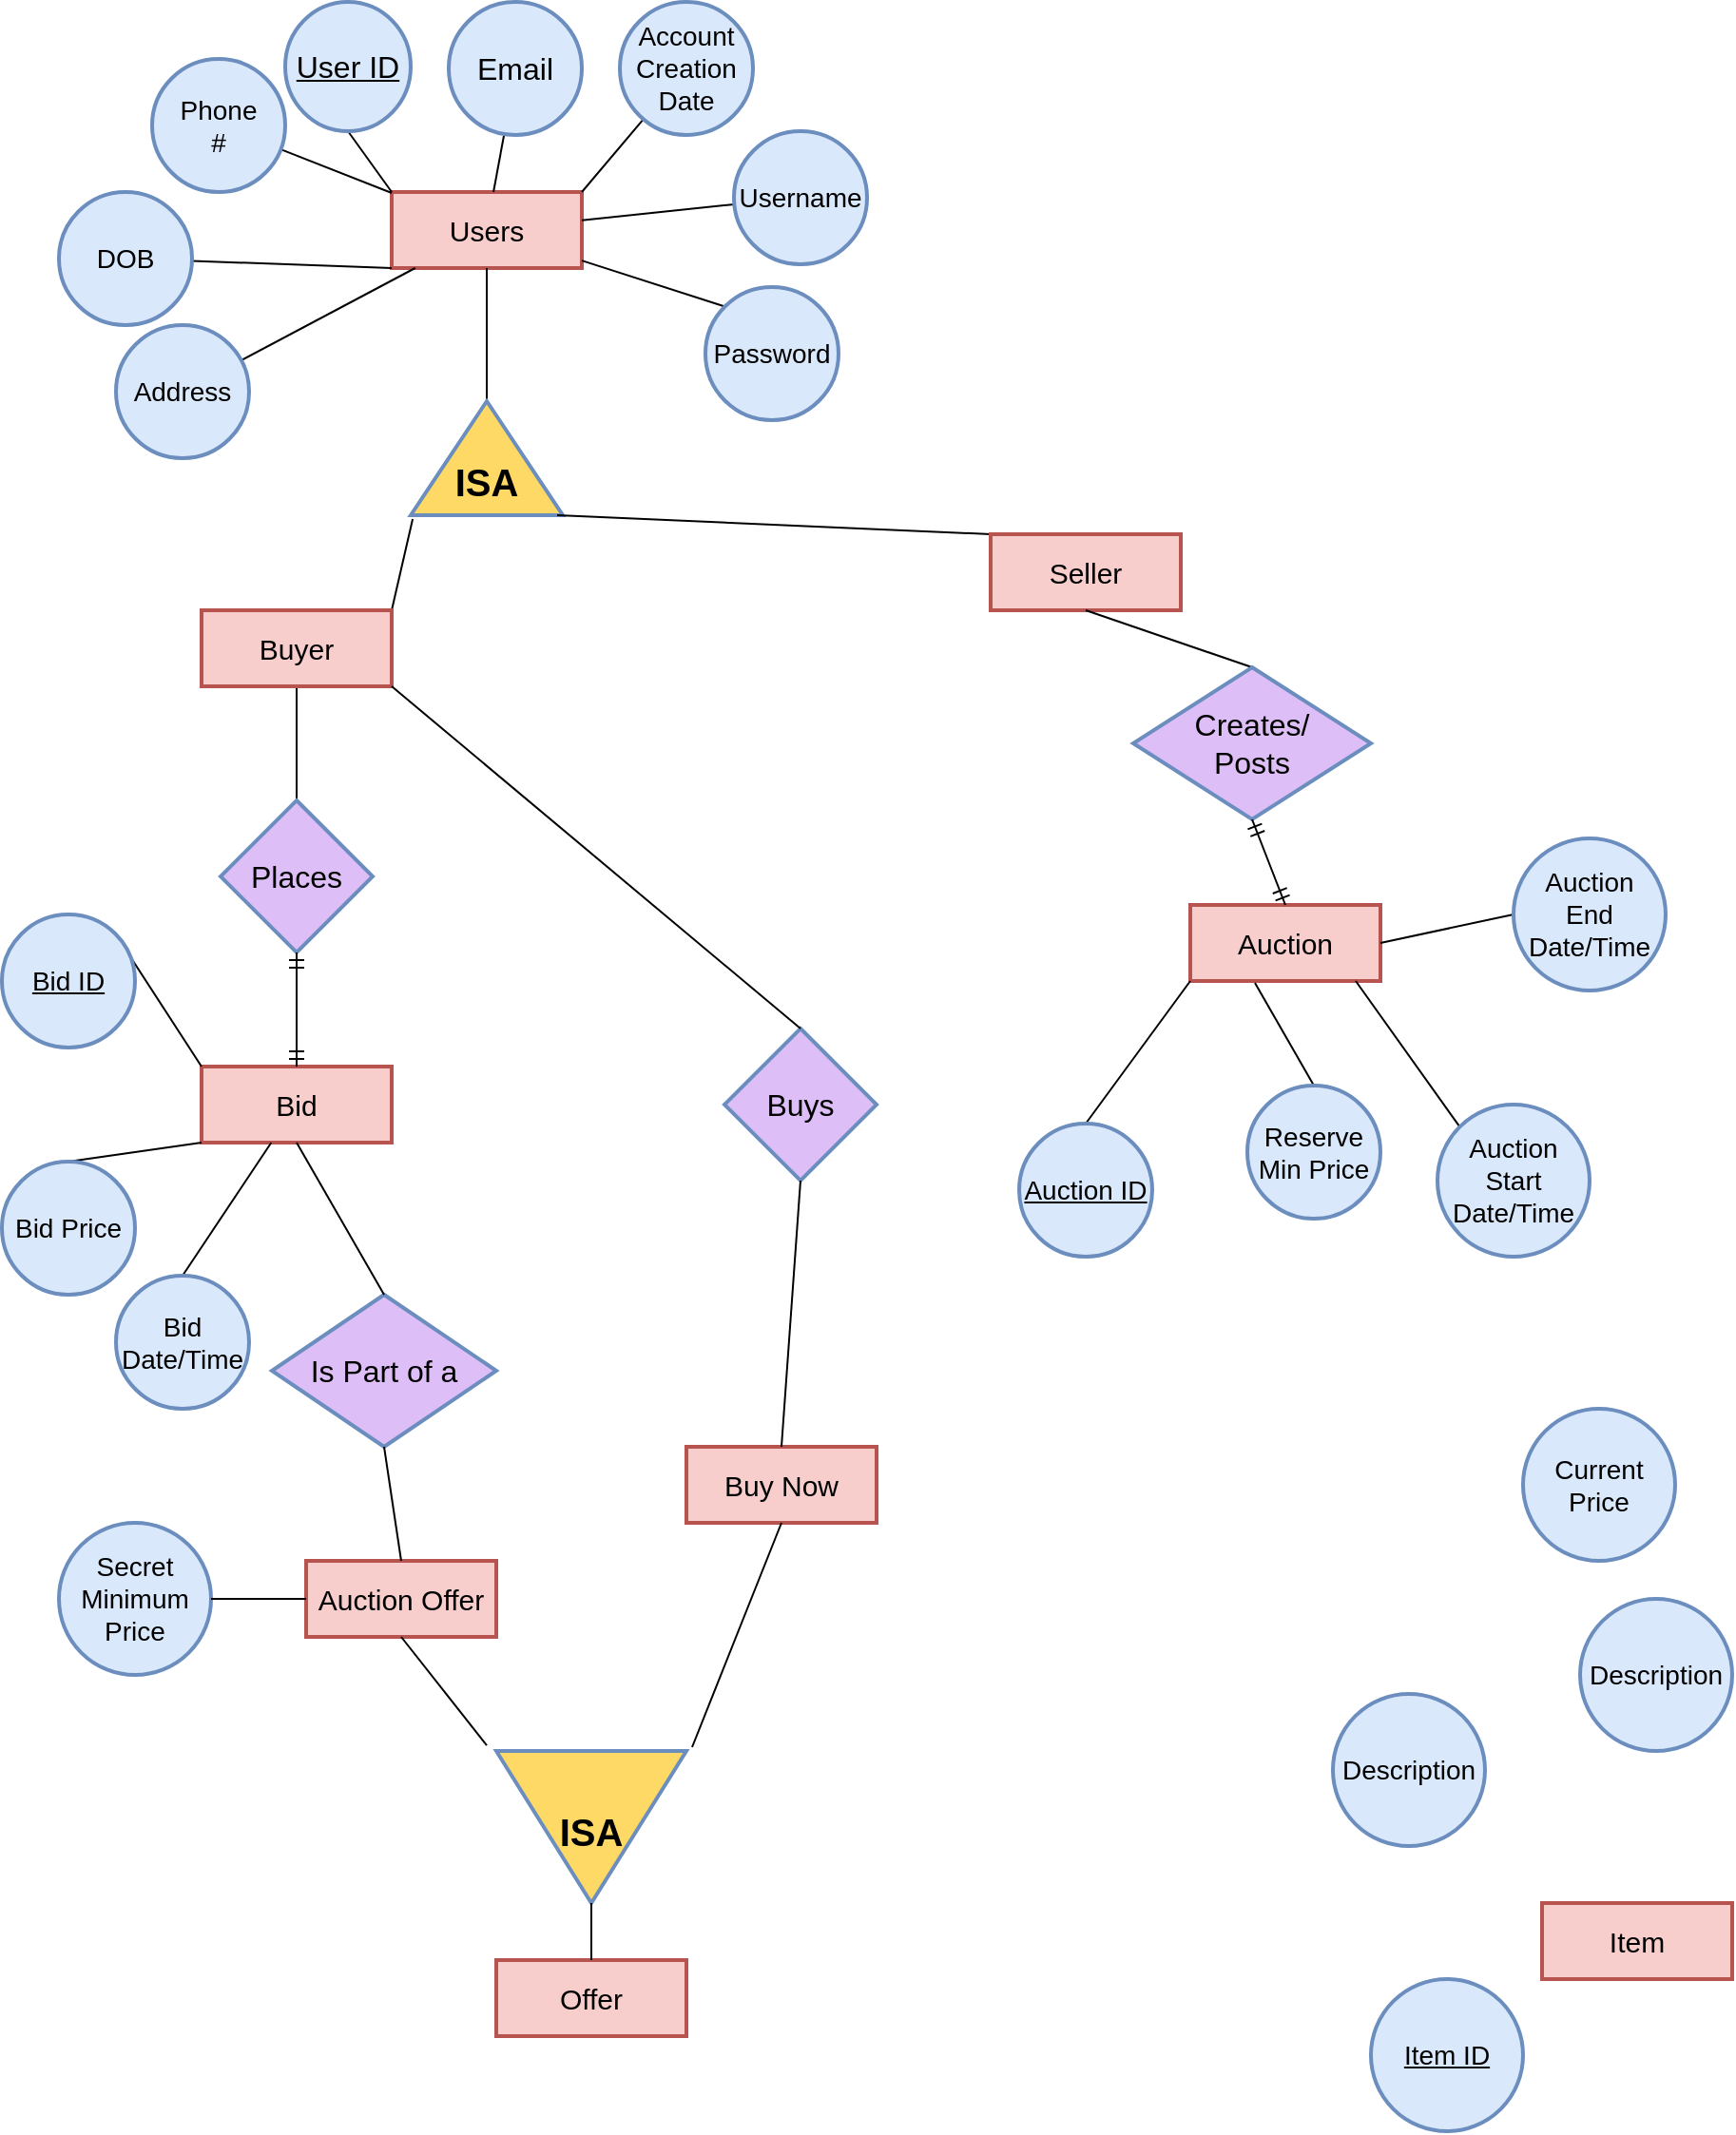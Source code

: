 <mxfile version="14.4.2" type="github" pages="3">
  <diagram name="Ebay" id="N3R0yRtl69pYPH-y9iuo">
    <mxGraphModel dx="1577" dy="1033" grid="1" gridSize="10" guides="1" tooltips="1" connect="1" arrows="1" fold="1" page="1" pageScale="1" pageWidth="5000" pageHeight="5000" math="0" shadow="0">
      <root>
        <mxCell id="ebvVTvDQEhlDr3C3y-I--0" />
        <mxCell id="ebvVTvDQEhlDr3C3y-I--1" parent="ebvVTvDQEhlDr3C3y-I--0" />
        <mxCell id="YTVG2GfnRO3AYg1TEgZi-3" value="Users" style="strokeWidth=2;whiteSpace=wrap;html=1;align=center;fontSize=15;fontFamily=Helvetica;strokeColor=#b85450;fillColor=#f8cecc;fontStyle=0" parent="ebvVTvDQEhlDr3C3y-I--1" vertex="1">
          <mxGeometry x="215" y="140" width="100" height="40" as="geometry" />
        </mxCell>
        <mxCell id="YTVG2GfnRO3AYg1TEgZi-6" style="rounded=0;orthogonalLoop=1;jettySize=auto;html=1;exitX=0.5;exitY=1;exitDx=0;exitDy=0;entryX=0;entryY=0;entryDx=0;entryDy=0;fontSize=10;endArrow=none;endFill=0;" parent="ebvVTvDQEhlDr3C3y-I--1" source="YTVG2GfnRO3AYg1TEgZi-13" target="YTVG2GfnRO3AYg1TEgZi-3" edge="1">
          <mxGeometry relative="1" as="geometry">
            <mxPoint x="225" y="120" as="sourcePoint" />
          </mxGeometry>
        </mxCell>
        <mxCell id="YTVG2GfnRO3AYg1TEgZi-13" value="&lt;font style=&quot;font-size: 16px&quot;&gt;User ID&lt;/font&gt;" style="ellipse;whiteSpace=wrap;html=1;align=center;fontStyle=4;strokeColor=#6c8ebf;fillColor=#dae8fc;fontSize=10;strokeWidth=2;perimeterSpacing=0;shadow=0;" parent="ebvVTvDQEhlDr3C3y-I--1" vertex="1">
          <mxGeometry x="159" y="40" width="66" height="68" as="geometry" />
        </mxCell>
        <mxCell id="YTVG2GfnRO3AYg1TEgZi-18" value="" style="edgeStyle=none;rounded=0;orthogonalLoop=1;jettySize=auto;html=1;endArrow=none;endFill=0;fontSize=10;" parent="ebvVTvDQEhlDr3C3y-I--1" source="YTVG2GfnRO3AYg1TEgZi-14" target="YTVG2GfnRO3AYg1TEgZi-3" edge="1">
          <mxGeometry relative="1" as="geometry" />
        </mxCell>
        <mxCell id="YTVG2GfnRO3AYg1TEgZi-14" value="&lt;font style=&quot;font-size: 16px&quot;&gt;Email&lt;/font&gt;" style="ellipse;whiteSpace=wrap;html=1;strokeColor=#6c8ebf;fillColor=#dae8fc;fontSize=10;strokeWidth=2;perimeterSpacing=0;shadow=0;" parent="ebvVTvDQEhlDr3C3y-I--1" vertex="1">
          <mxGeometry x="245" y="40" width="70" height="70" as="geometry" />
        </mxCell>
        <mxCell id="YTVG2GfnRO3AYg1TEgZi-21" style="edgeStyle=none;rounded=0;orthogonalLoop=1;jettySize=auto;html=1;endArrow=none;endFill=0;fontSize=10;entryX=1;entryY=0;entryDx=0;entryDy=0;" parent="ebvVTvDQEhlDr3C3y-I--1" source="YTVG2GfnRO3AYg1TEgZi-15" target="YTVG2GfnRO3AYg1TEgZi-3" edge="1">
          <mxGeometry relative="1" as="geometry">
            <mxPoint x="319" y="151" as="targetPoint" />
          </mxGeometry>
        </mxCell>
        <mxCell id="YTVG2GfnRO3AYg1TEgZi-15" value="&lt;span style=&quot;font-size: 14px&quot;&gt;Account&lt;br&gt;Creation&lt;br&gt;Date&lt;br&gt;&lt;/span&gt;" style="ellipse;whiteSpace=wrap;html=1;strokeColor=#6c8ebf;fillColor=#dae8fc;fontSize=10;strokeWidth=2;" parent="ebvVTvDQEhlDr3C3y-I--1" vertex="1">
          <mxGeometry x="335" y="40" width="70" height="70" as="geometry" />
        </mxCell>
        <mxCell id="YTVG2GfnRO3AYg1TEgZi-19" value="" style="edgeStyle=none;rounded=0;orthogonalLoop=1;jettySize=auto;html=1;endArrow=none;endFill=0;fontSize=10;" parent="ebvVTvDQEhlDr3C3y-I--1" source="YTVG2GfnRO3AYg1TEgZi-17" target="YTVG2GfnRO3AYg1TEgZi-3" edge="1">
          <mxGeometry relative="1" as="geometry" />
        </mxCell>
        <mxCell id="YTVG2GfnRO3AYg1TEgZi-17" value="&lt;font style=&quot;font-size: 14px&quot;&gt;Username&lt;/font&gt;" style="ellipse;whiteSpace=wrap;html=1;strokeColor=#6c8ebf;fillColor=#dae8fc;fontSize=10;strokeWidth=2;" parent="ebvVTvDQEhlDr3C3y-I--1" vertex="1">
          <mxGeometry x="395" y="108" width="70" height="70" as="geometry" />
        </mxCell>
        <mxCell id="YTVG2GfnRO3AYg1TEgZi-23" value="" style="edgeStyle=none;rounded=0;orthogonalLoop=1;jettySize=auto;html=1;endArrow=none;endFill=0;fontSize=10;" parent="ebvVTvDQEhlDr3C3y-I--1" source="YTVG2GfnRO3AYg1TEgZi-22" target="YTVG2GfnRO3AYg1TEgZi-3" edge="1">
          <mxGeometry relative="1" as="geometry" />
        </mxCell>
        <mxCell id="YTVG2GfnRO3AYg1TEgZi-22" value="&lt;font style=&quot;font-size: 14px&quot;&gt;Phone&lt;br&gt;#&lt;br&gt;&lt;/font&gt;" style="ellipse;whiteSpace=wrap;html=1;strokeColor=#6c8ebf;fillColor=#dae8fc;fontSize=10;strokeWidth=2;perimeterSpacing=0;shadow=0;" parent="ebvVTvDQEhlDr3C3y-I--1" vertex="1">
          <mxGeometry x="89" y="70" width="70" height="70" as="geometry" />
        </mxCell>
        <mxCell id="YTVG2GfnRO3AYg1TEgZi-26" value="" style="edgeStyle=none;rounded=0;orthogonalLoop=1;jettySize=auto;html=1;endArrow=none;endFill=0;fontSize=10;entryX=0;entryY=1;entryDx=0;entryDy=0;" parent="ebvVTvDQEhlDr3C3y-I--1" source="YTVG2GfnRO3AYg1TEgZi-24" target="YTVG2GfnRO3AYg1TEgZi-3" edge="1">
          <mxGeometry relative="1" as="geometry">
            <mxPoint x="209" y="177" as="targetPoint" />
          </mxGeometry>
        </mxCell>
        <mxCell id="YTVG2GfnRO3AYg1TEgZi-24" value="&lt;font style=&quot;font-size: 14px&quot;&gt;DOB&lt;/font&gt;" style="ellipse;whiteSpace=wrap;html=1;strokeColor=#6c8ebf;fillColor=#dae8fc;fontSize=10;strokeWidth=2;" parent="ebvVTvDQEhlDr3C3y-I--1" vertex="1">
          <mxGeometry x="40" y="140" width="70" height="70" as="geometry" />
        </mxCell>
        <mxCell id="YTVG2GfnRO3AYg1TEgZi-27" style="edgeStyle=none;rounded=0;orthogonalLoop=1;jettySize=auto;html=1;endArrow=none;endFill=0;fontSize=10;" parent="ebvVTvDQEhlDr3C3y-I--1" source="YTVG2GfnRO3AYg1TEgZi-25" target="YTVG2GfnRO3AYg1TEgZi-3" edge="1">
          <mxGeometry relative="1" as="geometry" />
        </mxCell>
        <mxCell id="YTVG2GfnRO3AYg1TEgZi-25" value="&lt;span style=&quot;font-size: 14px&quot;&gt;Address&lt;/span&gt;" style="ellipse;whiteSpace=wrap;html=1;strokeColor=#6c8ebf;fillColor=#dae8fc;fontSize=10;strokeWidth=2;perimeterSpacing=0;shadow=0;" parent="ebvVTvDQEhlDr3C3y-I--1" vertex="1">
          <mxGeometry x="70" y="210" width="70" height="70" as="geometry" />
        </mxCell>
        <mxCell id="YTVG2GfnRO3AYg1TEgZi-30" value="" style="edgeStyle=none;rounded=0;orthogonalLoop=1;jettySize=auto;html=1;endArrow=none;endFill=0;fontSize=10;" parent="ebvVTvDQEhlDr3C3y-I--1" source="YTVG2GfnRO3AYg1TEgZi-28" target="YTVG2GfnRO3AYg1TEgZi-3" edge="1">
          <mxGeometry relative="1" as="geometry" />
        </mxCell>
        <mxCell id="YTVG2GfnRO3AYg1TEgZi-28" value="&lt;b&gt;&lt;font style=&quot;font-size: 20px&quot;&gt;&lt;br&gt;ISA&lt;/font&gt;&lt;/b&gt;" style="triangle;whiteSpace=wrap;html=1;strokeColor=#6c8ebf;fontSize=10;direction=north;fillColor=#FFD966;strokeWidth=2;" parent="ebvVTvDQEhlDr3C3y-I--1" vertex="1">
          <mxGeometry x="225" y="250" width="80" height="60" as="geometry" />
        </mxCell>
        <mxCell id="YTVG2GfnRO3AYg1TEgZi-33" style="edgeStyle=none;rounded=0;orthogonalLoop=1;jettySize=auto;html=1;exitX=1;exitY=0;exitDx=0;exitDy=0;entryX=-0.033;entryY=0.013;entryDx=0;entryDy=0;entryPerimeter=0;endArrow=none;endFill=0;fontSize=10;" parent="ebvVTvDQEhlDr3C3y-I--1" source="YTVG2GfnRO3AYg1TEgZi-31" target="YTVG2GfnRO3AYg1TEgZi-28" edge="1">
          <mxGeometry relative="1" as="geometry" />
        </mxCell>
        <mxCell id="ylnEmxaxOQNy4dpgVC_u-2" style="edgeStyle=none;rounded=0;orthogonalLoop=1;jettySize=auto;html=1;exitX=0.5;exitY=1;exitDx=0;exitDy=0;endArrow=none;endFill=0;fontSize=10;" parent="ebvVTvDQEhlDr3C3y-I--1" source="YTVG2GfnRO3AYg1TEgZi-31" target="ylnEmxaxOQNy4dpgVC_u-0" edge="1">
          <mxGeometry relative="1" as="geometry" />
        </mxCell>
        <mxCell id="YTVG2GfnRO3AYg1TEgZi-31" value="Buyer" style="strokeWidth=2;whiteSpace=wrap;html=1;align=center;fontSize=15;fontFamily=Helvetica;strokeColor=#b85450;fillColor=#f8cecc;fontStyle=0" parent="ebvVTvDQEhlDr3C3y-I--1" vertex="1">
          <mxGeometry x="115" y="360" width="100" height="40" as="geometry" />
        </mxCell>
        <mxCell id="YTVG2GfnRO3AYg1TEgZi-34" style="edgeStyle=none;rounded=0;orthogonalLoop=1;jettySize=auto;html=1;exitX=0;exitY=0;exitDx=0;exitDy=0;entryX=0;entryY=0.963;entryDx=0;entryDy=0;entryPerimeter=0;endArrow=none;endFill=0;fontSize=10;" parent="ebvVTvDQEhlDr3C3y-I--1" source="YTVG2GfnRO3AYg1TEgZi-32" target="YTVG2GfnRO3AYg1TEgZi-28" edge="1">
          <mxGeometry relative="1" as="geometry" />
        </mxCell>
        <mxCell id="YTVG2GfnRO3AYg1TEgZi-32" value="Seller" style="strokeWidth=2;whiteSpace=wrap;html=1;align=center;fontSize=15;fontFamily=Helvetica;strokeColor=#b85450;fillColor=#f8cecc;fontStyle=0" parent="ebvVTvDQEhlDr3C3y-I--1" vertex="1">
          <mxGeometry x="530" y="320" width="100" height="40" as="geometry" />
        </mxCell>
        <mxCell id="ylnEmxaxOQNy4dpgVC_u-0" value="&lt;font style=&quot;font-size: 16px&quot;&gt;Places&lt;/font&gt;" style="rhombus;whiteSpace=wrap;html=1;strokeColor=#6c8ebf;fontSize=10;fillColor=#DEBEF7;strokeWidth=2;" parent="ebvVTvDQEhlDr3C3y-I--1" vertex="1">
          <mxGeometry x="125" y="460" width="80" height="80" as="geometry" />
        </mxCell>
        <mxCell id="ylnEmxaxOQNy4dpgVC_u-1" value="Bid" style="strokeWidth=2;whiteSpace=wrap;html=1;align=center;fontSize=15;fontFamily=Helvetica;strokeColor=#b85450;fillColor=#f8cecc;fontStyle=0" parent="ebvVTvDQEhlDr3C3y-I--1" vertex="1">
          <mxGeometry x="115" y="600" width="100" height="40" as="geometry" />
        </mxCell>
        <mxCell id="ylnEmxaxOQNy4dpgVC_u-6" style="edgeStyle=none;rounded=0;orthogonalLoop=1;jettySize=auto;html=1;exitX=0.5;exitY=0;exitDx=0;exitDy=0;entryX=0.5;entryY=1;entryDx=0;entryDy=0;endArrow=none;endFill=0;fontSize=10;" parent="ebvVTvDQEhlDr3C3y-I--1" source="ylnEmxaxOQNy4dpgVC_u-4" target="YTVG2GfnRO3AYg1TEgZi-32" edge="1">
          <mxGeometry relative="1" as="geometry" />
        </mxCell>
        <mxCell id="ylnEmxaxOQNy4dpgVC_u-4" value="&lt;font style=&quot;font-size: 16px&quot;&gt;Creates/&lt;br&gt;Posts&lt;br&gt;&lt;/font&gt;" style="rhombus;whiteSpace=wrap;html=1;strokeColor=#6c8ebf;fontSize=10;fillColor=#DEBEF7;strokeWidth=2;" parent="ebvVTvDQEhlDr3C3y-I--1" vertex="1">
          <mxGeometry x="605" y="390" width="125" height="80" as="geometry" />
        </mxCell>
        <mxCell id="ylnEmxaxOQNy4dpgVC_u-7" value="Auction" style="strokeWidth=2;whiteSpace=wrap;html=1;align=center;fontSize=15;fontFamily=Helvetica;strokeColor=#b85450;fillColor=#f8cecc;fontStyle=0" parent="ebvVTvDQEhlDr3C3y-I--1" vertex="1">
          <mxGeometry x="635" y="515" width="100" height="40" as="geometry" />
        </mxCell>
        <mxCell id="ylnEmxaxOQNy4dpgVC_u-17" style="edgeStyle=none;rounded=0;orthogonalLoop=1;jettySize=auto;html=1;exitX=0.5;exitY=0;exitDx=0;exitDy=0;entryX=0;entryY=1;entryDx=0;entryDy=0;endArrow=none;endFill=0;fontSize=10;" parent="ebvVTvDQEhlDr3C3y-I--1" source="ylnEmxaxOQNy4dpgVC_u-9" target="ylnEmxaxOQNy4dpgVC_u-7" edge="1">
          <mxGeometry relative="1" as="geometry" />
        </mxCell>
        <mxCell id="ylnEmxaxOQNy4dpgVC_u-9" value="&lt;font style=&quot;font-size: 14px&quot;&gt;&lt;u&gt;Auction ID&lt;/u&gt;&lt;/font&gt;" style="ellipse;whiteSpace=wrap;html=1;strokeColor=#6c8ebf;fillColor=#dae8fc;fontSize=10;strokeWidth=2;" parent="ebvVTvDQEhlDr3C3y-I--1" vertex="1">
          <mxGeometry x="545" y="630" width="70" height="70" as="geometry" />
        </mxCell>
        <mxCell id="ylnEmxaxOQNy4dpgVC_u-19" style="edgeStyle=none;rounded=0;orthogonalLoop=1;jettySize=auto;html=1;exitX=0;exitY=0;exitDx=0;exitDy=0;entryX=0.87;entryY=1;entryDx=0;entryDy=0;entryPerimeter=0;endArrow=none;endFill=0;fontSize=10;" parent="ebvVTvDQEhlDr3C3y-I--1" source="ylnEmxaxOQNy4dpgVC_u-11" target="ylnEmxaxOQNy4dpgVC_u-7" edge="1">
          <mxGeometry relative="1" as="geometry" />
        </mxCell>
        <mxCell id="ylnEmxaxOQNy4dpgVC_u-11" value="&lt;span style=&quot;font-size: 14px&quot;&gt;Auction&lt;br&gt;Start&lt;br&gt;Date/Time&lt;br&gt;&lt;/span&gt;" style="ellipse;whiteSpace=wrap;html=1;strokeColor=#6c8ebf;fillColor=#dae8fc;fontSize=10;strokeWidth=2;" parent="ebvVTvDQEhlDr3C3y-I--1" vertex="1">
          <mxGeometry x="765" y="620" width="80" height="80" as="geometry" />
        </mxCell>
        <mxCell id="ylnEmxaxOQNy4dpgVC_u-20" style="edgeStyle=none;rounded=0;orthogonalLoop=1;jettySize=auto;html=1;exitX=0;exitY=0.5;exitDx=0;exitDy=0;entryX=1;entryY=0.5;entryDx=0;entryDy=0;endArrow=none;endFill=0;fontSize=10;" parent="ebvVTvDQEhlDr3C3y-I--1" source="ylnEmxaxOQNy4dpgVC_u-15" target="ylnEmxaxOQNy4dpgVC_u-7" edge="1">
          <mxGeometry relative="1" as="geometry" />
        </mxCell>
        <mxCell id="ylnEmxaxOQNy4dpgVC_u-15" value="&lt;span style=&quot;font-size: 14px&quot;&gt;Auction&lt;br&gt;End&lt;br&gt;Date/Time&lt;br&gt;&lt;/span&gt;" style="ellipse;whiteSpace=wrap;html=1;strokeColor=#6c8ebf;fillColor=#dae8fc;fontSize=10;strokeWidth=2;" parent="ebvVTvDQEhlDr3C3y-I--1" vertex="1">
          <mxGeometry x="805" y="480" width="80" height="80" as="geometry" />
        </mxCell>
        <mxCell id="ylnEmxaxOQNy4dpgVC_u-18" style="edgeStyle=none;rounded=0;orthogonalLoop=1;jettySize=auto;html=1;exitX=0.5;exitY=0;exitDx=0;exitDy=0;entryX=0.34;entryY=1.025;entryDx=0;entryDy=0;entryPerimeter=0;endArrow=none;endFill=0;fontSize=10;" parent="ebvVTvDQEhlDr3C3y-I--1" source="ylnEmxaxOQNy4dpgVC_u-16" target="ylnEmxaxOQNy4dpgVC_u-7" edge="1">
          <mxGeometry relative="1" as="geometry" />
        </mxCell>
        <mxCell id="ylnEmxaxOQNy4dpgVC_u-16" value="&lt;font style=&quot;font-size: 14px&quot;&gt;Reserve&lt;br&gt;Min Price&lt;br&gt;&lt;/font&gt;" style="ellipse;whiteSpace=wrap;html=1;strokeColor=#6c8ebf;fillColor=#dae8fc;fontSize=10;strokeWidth=2;" parent="ebvVTvDQEhlDr3C3y-I--1" vertex="1">
          <mxGeometry x="665" y="610" width="70" height="70" as="geometry" />
        </mxCell>
        <mxCell id="ylnEmxaxOQNy4dpgVC_u-27" style="edgeStyle=none;rounded=0;orthogonalLoop=1;jettySize=auto;html=1;exitX=1;exitY=0;exitDx=0;exitDy=0;entryX=0;entryY=0;entryDx=0;entryDy=0;endArrow=none;endFill=0;fontSize=10;" parent="ebvVTvDQEhlDr3C3y-I--1" source="ylnEmxaxOQNy4dpgVC_u-21" target="ylnEmxaxOQNy4dpgVC_u-1" edge="1">
          <mxGeometry relative="1" as="geometry" />
        </mxCell>
        <mxCell id="ylnEmxaxOQNy4dpgVC_u-21" value="&lt;font style=&quot;font-size: 14px&quot;&gt;&lt;u&gt;Bid ID&lt;/u&gt;&lt;/font&gt;" style="ellipse;whiteSpace=wrap;html=1;strokeColor=#6c8ebf;fillColor=#dae8fc;fontSize=10;strokeWidth=2;" parent="ebvVTvDQEhlDr3C3y-I--1" vertex="1">
          <mxGeometry x="10" y="520" width="70" height="70" as="geometry" />
        </mxCell>
        <mxCell id="ylnEmxaxOQNy4dpgVC_u-29" style="edgeStyle=none;rounded=0;orthogonalLoop=1;jettySize=auto;html=1;exitX=0.5;exitY=0;exitDx=0;exitDy=0;entryX=0;entryY=1;entryDx=0;entryDy=0;endArrow=none;endFill=0;fontSize=10;" parent="ebvVTvDQEhlDr3C3y-I--1" source="ylnEmxaxOQNy4dpgVC_u-22" target="ylnEmxaxOQNy4dpgVC_u-1" edge="1">
          <mxGeometry relative="1" as="geometry" />
        </mxCell>
        <mxCell id="ylnEmxaxOQNy4dpgVC_u-22" value="&lt;font style=&quot;font-size: 14px&quot;&gt;Bid Price&lt;/font&gt;" style="ellipse;whiteSpace=wrap;html=1;strokeColor=#6c8ebf;fillColor=#dae8fc;fontSize=10;strokeWidth=2;" parent="ebvVTvDQEhlDr3C3y-I--1" vertex="1">
          <mxGeometry x="10" y="650" width="70" height="70" as="geometry" />
        </mxCell>
        <mxCell id="ylnEmxaxOQNy4dpgVC_u-28" style="edgeStyle=none;rounded=0;orthogonalLoop=1;jettySize=auto;html=1;exitX=0.5;exitY=0;exitDx=0;exitDy=0;endArrow=none;endFill=0;fontSize=10;" parent="ebvVTvDQEhlDr3C3y-I--1" source="ylnEmxaxOQNy4dpgVC_u-23" target="ylnEmxaxOQNy4dpgVC_u-1" edge="1">
          <mxGeometry relative="1" as="geometry" />
        </mxCell>
        <mxCell id="ylnEmxaxOQNy4dpgVC_u-23" value="&lt;font style=&quot;font-size: 14px&quot;&gt;Bid&lt;br&gt;Date/Time&lt;br&gt;&lt;/font&gt;" style="ellipse;whiteSpace=wrap;html=1;strokeColor=#6c8ebf;fillColor=#dae8fc;fontSize=10;strokeWidth=2;" parent="ebvVTvDQEhlDr3C3y-I--1" vertex="1">
          <mxGeometry x="70" y="710" width="70" height="70" as="geometry" />
        </mxCell>
        <mxCell id="ylnEmxaxOQNy4dpgVC_u-26" style="edgeStyle=none;rounded=0;orthogonalLoop=1;jettySize=auto;html=1;exitX=0;exitY=0;exitDx=0;exitDy=0;endArrow=none;endFill=0;fontSize=10;" parent="ebvVTvDQEhlDr3C3y-I--1" source="ylnEmxaxOQNy4dpgVC_u-24" target="YTVG2GfnRO3AYg1TEgZi-3" edge="1">
          <mxGeometry relative="1" as="geometry" />
        </mxCell>
        <mxCell id="ylnEmxaxOQNy4dpgVC_u-24" value="&lt;font style=&quot;font-size: 14px&quot;&gt;Password&lt;/font&gt;" style="ellipse;whiteSpace=wrap;html=1;strokeColor=#6c8ebf;fillColor=#dae8fc;fontSize=10;strokeWidth=2;" parent="ebvVTvDQEhlDr3C3y-I--1" vertex="1">
          <mxGeometry x="380" y="190" width="70" height="70" as="geometry" />
        </mxCell>
        <mxCell id="ylnEmxaxOQNy4dpgVC_u-38" value="" style="fontSize=12;html=1;endArrow=ERmandOne;startArrow=ERmandOne;exitX=0.5;exitY=0;exitDx=0;exitDy=0;entryX=0.5;entryY=1;entryDx=0;entryDy=0;" parent="ebvVTvDQEhlDr3C3y-I--1" source="ylnEmxaxOQNy4dpgVC_u-1" target="ylnEmxaxOQNy4dpgVC_u-0" edge="1">
          <mxGeometry width="100" height="100" relative="1" as="geometry">
            <mxPoint x="230" y="640" as="sourcePoint" />
            <mxPoint x="330" y="540" as="targetPoint" />
          </mxGeometry>
        </mxCell>
        <mxCell id="ylnEmxaxOQNy4dpgVC_u-39" value="" style="fontSize=12;html=1;endArrow=ERmandOne;startArrow=ERmandOne;entryX=0.5;entryY=1;entryDx=0;entryDy=0;exitX=0.5;exitY=0;exitDx=0;exitDy=0;" parent="ebvVTvDQEhlDr3C3y-I--1" source="ylnEmxaxOQNy4dpgVC_u-7" target="ylnEmxaxOQNy4dpgVC_u-4" edge="1">
          <mxGeometry width="100" height="100" relative="1" as="geometry">
            <mxPoint x="580" y="550" as="sourcePoint" />
            <mxPoint x="675" y="460" as="targetPoint" />
          </mxGeometry>
        </mxCell>
        <mxCell id="G7zGfi4XQLMXJdrA0Zwe-0" value="Item" style="strokeWidth=2;whiteSpace=wrap;html=1;align=center;fontSize=15;fontFamily=Helvetica;strokeColor=#b85450;fillColor=#f8cecc;fontStyle=0" parent="ebvVTvDQEhlDr3C3y-I--1" vertex="1">
          <mxGeometry x="820" y="1040" width="100" height="40" as="geometry" />
        </mxCell>
        <mxCell id="G7zGfi4XQLMXJdrA0Zwe-1" value="&lt;span style=&quot;font-size: 14px&quot;&gt;Secret Minimum Price&lt;br&gt;&lt;/span&gt;" style="ellipse;whiteSpace=wrap;html=1;strokeColor=#6c8ebf;fillColor=#dae8fc;fontSize=10;strokeWidth=2;" parent="ebvVTvDQEhlDr3C3y-I--1" vertex="1">
          <mxGeometry x="40" y="840" width="80" height="80" as="geometry" />
        </mxCell>
        <mxCell id="G7zGfi4XQLMXJdrA0Zwe-2" value="&lt;span style=&quot;font-size: 14px&quot;&gt;Current Price&lt;br&gt;&lt;/span&gt;" style="ellipse;whiteSpace=wrap;html=1;strokeColor=#6c8ebf;fillColor=#dae8fc;fontSize=10;strokeWidth=2;" parent="ebvVTvDQEhlDr3C3y-I--1" vertex="1">
          <mxGeometry x="810" y="780" width="80" height="80" as="geometry" />
        </mxCell>
        <mxCell id="G7zGfi4XQLMXJdrA0Zwe-3" value="&lt;span style=&quot;font-size: 14px&quot;&gt;&lt;u&gt;Item ID&lt;/u&gt;&lt;br&gt;&lt;/span&gt;" style="ellipse;whiteSpace=wrap;html=1;strokeColor=#6c8ebf;fillColor=#dae8fc;fontSize=10;strokeWidth=2;" parent="ebvVTvDQEhlDr3C3y-I--1" vertex="1">
          <mxGeometry x="730" y="1080" width="80" height="80" as="geometry" />
        </mxCell>
        <mxCell id="G7zGfi4XQLMXJdrA0Zwe-4" value="&lt;span style=&quot;font-size: 14px&quot;&gt;Description&lt;br&gt;&lt;/span&gt;" style="ellipse;whiteSpace=wrap;html=1;strokeColor=#6c8ebf;fillColor=#dae8fc;fontSize=10;strokeWidth=2;" parent="ebvVTvDQEhlDr3C3y-I--1" vertex="1">
          <mxGeometry x="710" y="930" width="80" height="80" as="geometry" />
        </mxCell>
        <mxCell id="G7zGfi4XQLMXJdrA0Zwe-5" value="&lt;span style=&quot;font-size: 14px&quot;&gt;Description&lt;br&gt;&lt;/span&gt;" style="ellipse;whiteSpace=wrap;html=1;strokeColor=#6c8ebf;fillColor=#dae8fc;fontSize=10;strokeWidth=2;" parent="ebvVTvDQEhlDr3C3y-I--1" vertex="1">
          <mxGeometry x="840" y="880" width="80" height="80" as="geometry" />
        </mxCell>
        <mxCell id="G7zGfi4XQLMXJdrA0Zwe-8" value="Buy Now" style="strokeWidth=2;whiteSpace=wrap;html=1;align=center;fontSize=15;fontFamily=Helvetica;strokeColor=#b85450;fillColor=#f8cecc;fontStyle=0" parent="ebvVTvDQEhlDr3C3y-I--1" vertex="1">
          <mxGeometry x="370" y="800" width="100" height="40" as="geometry" />
        </mxCell>
        <mxCell id="G7zGfi4XQLMXJdrA0Zwe-9" value="&lt;b&gt;&lt;font style=&quot;font-size: 20px&quot;&gt;&lt;br&gt;ISA&lt;br&gt;&lt;br&gt;&lt;/font&gt;&lt;/b&gt;" style="triangle;whiteSpace=wrap;html=1;strokeColor=#6c8ebf;fontSize=10;direction=south;fillColor=#FFD966;strokeWidth=2;align=center;verticalAlign=top;" parent="ebvVTvDQEhlDr3C3y-I--1" vertex="1">
          <mxGeometry x="270" y="960" width="100" height="80" as="geometry" />
        </mxCell>
        <mxCell id="G7zGfi4XQLMXJdrA0Zwe-11" value="Auction Offer" style="strokeWidth=2;whiteSpace=wrap;html=1;align=center;fontSize=15;fontFamily=Helvetica;strokeColor=#b85450;fillColor=#f8cecc;fontStyle=0" parent="ebvVTvDQEhlDr3C3y-I--1" vertex="1">
          <mxGeometry x="170" y="860" width="100" height="40" as="geometry" />
        </mxCell>
        <mxCell id="G7zGfi4XQLMXJdrA0Zwe-12" value="Offer" style="strokeWidth=2;whiteSpace=wrap;html=1;align=center;fontSize=15;fontFamily=Helvetica;strokeColor=#b85450;fillColor=#f8cecc;fontStyle=0" parent="ebvVTvDQEhlDr3C3y-I--1" vertex="1">
          <mxGeometry x="270" y="1070" width="100" height="40" as="geometry" />
        </mxCell>
        <mxCell id="G7zGfi4XQLMXJdrA0Zwe-13" value="&lt;span style=&quot;font-size: 16px&quot;&gt;Is Part of a&lt;/span&gt;" style="rhombus;whiteSpace=wrap;html=1;strokeColor=#6c8ebf;fontSize=10;fillColor=#DEBEF7;strokeWidth=2;" parent="ebvVTvDQEhlDr3C3y-I--1" vertex="1">
          <mxGeometry x="152" y="720" width="118" height="80" as="geometry" />
        </mxCell>
        <mxCell id="G7zGfi4XQLMXJdrA0Zwe-17" value="" style="endArrow=none;html=1;entryX=0.5;entryY=1;entryDx=0;entryDy=0;exitX=0.5;exitY=0;exitDx=0;exitDy=0;" parent="ebvVTvDQEhlDr3C3y-I--1" source="G7zGfi4XQLMXJdrA0Zwe-13" target="ylnEmxaxOQNy4dpgVC_u-1" edge="1">
          <mxGeometry width="50" height="50" relative="1" as="geometry">
            <mxPoint x="200" y="720" as="sourcePoint" />
            <mxPoint x="250" y="670" as="targetPoint" />
          </mxGeometry>
        </mxCell>
        <mxCell id="G7zGfi4XQLMXJdrA0Zwe-18" value="" style="endArrow=none;html=1;entryX=0.5;entryY=1;entryDx=0;entryDy=0;exitX=0.5;exitY=0;exitDx=0;exitDy=0;" parent="ebvVTvDQEhlDr3C3y-I--1" source="G7zGfi4XQLMXJdrA0Zwe-11" target="G7zGfi4XQLMXJdrA0Zwe-13" edge="1">
          <mxGeometry width="50" height="50" relative="1" as="geometry">
            <mxPoint x="315" y="890" as="sourcePoint" />
            <mxPoint x="269" y="810" as="targetPoint" />
          </mxGeometry>
        </mxCell>
        <mxCell id="G7zGfi4XQLMXJdrA0Zwe-19" value="" style="endArrow=none;html=1;entryX=0;entryY=0.5;entryDx=0;entryDy=0;exitX=1;exitY=0.5;exitDx=0;exitDy=0;" parent="ebvVTvDQEhlDr3C3y-I--1" source="G7zGfi4XQLMXJdrA0Zwe-1" target="G7zGfi4XQLMXJdrA0Zwe-11" edge="1">
          <mxGeometry width="50" height="50" relative="1" as="geometry">
            <mxPoint x="70" y="900" as="sourcePoint" />
            <mxPoint x="120" y="850" as="targetPoint" />
          </mxGeometry>
        </mxCell>
        <mxCell id="G7zGfi4XQLMXJdrA0Zwe-20" value="" style="endArrow=none;html=1;entryX=0.5;entryY=1;entryDx=0;entryDy=0;exitX=-0.037;exitY=1.05;exitDx=0;exitDy=0;exitPerimeter=0;" parent="ebvVTvDQEhlDr3C3y-I--1" source="G7zGfi4XQLMXJdrA0Zwe-9" target="G7zGfi4XQLMXJdrA0Zwe-11" edge="1">
          <mxGeometry width="50" height="50" relative="1" as="geometry">
            <mxPoint x="340" y="980" as="sourcePoint" />
            <mxPoint x="240" y="950" as="targetPoint" />
          </mxGeometry>
        </mxCell>
        <mxCell id="G7zGfi4XQLMXJdrA0Zwe-22" value="&lt;font style=&quot;font-size: 16px&quot;&gt;Buys&lt;/font&gt;" style="rhombus;whiteSpace=wrap;html=1;strokeColor=#6c8ebf;fontSize=10;fillColor=#DEBEF7;strokeWidth=2;" parent="ebvVTvDQEhlDr3C3y-I--1" vertex="1">
          <mxGeometry x="390" y="580" width="80" height="80" as="geometry" />
        </mxCell>
        <mxCell id="G7zGfi4XQLMXJdrA0Zwe-23" value="" style="endArrow=none;html=1;entryX=1;entryY=1;entryDx=0;entryDy=0;exitX=0.5;exitY=0;exitDx=0;exitDy=0;" parent="ebvVTvDQEhlDr3C3y-I--1" source="G7zGfi4XQLMXJdrA0Zwe-22" target="YTVG2GfnRO3AYg1TEgZi-31" edge="1">
          <mxGeometry width="50" height="50" relative="1" as="geometry">
            <mxPoint x="210" y="480" as="sourcePoint" />
            <mxPoint x="260" y="430" as="targetPoint" />
          </mxGeometry>
        </mxCell>
        <mxCell id="G7zGfi4XQLMXJdrA0Zwe-24" value="" style="endArrow=none;html=1;entryX=0.5;entryY=1;entryDx=0;entryDy=0;exitX=0.5;exitY=0;exitDx=0;exitDy=0;" parent="ebvVTvDQEhlDr3C3y-I--1" source="G7zGfi4XQLMXJdrA0Zwe-8" target="G7zGfi4XQLMXJdrA0Zwe-22" edge="1">
          <mxGeometry width="50" height="50" relative="1" as="geometry">
            <mxPoint x="430" y="840" as="sourcePoint" />
            <mxPoint x="360" y="680" as="targetPoint" />
          </mxGeometry>
        </mxCell>
        <mxCell id="G7zGfi4XQLMXJdrA0Zwe-25" value="" style="endArrow=none;html=1;entryX=0.5;entryY=1;entryDx=0;entryDy=0;exitX=-0.025;exitY=-0.03;exitDx=0;exitDy=0;exitPerimeter=0;" parent="ebvVTvDQEhlDr3C3y-I--1" source="G7zGfi4XQLMXJdrA0Zwe-9" target="G7zGfi4XQLMXJdrA0Zwe-8" edge="1">
          <mxGeometry width="50" height="50" relative="1" as="geometry">
            <mxPoint x="450" y="1060" as="sourcePoint" />
            <mxPoint x="500" y="1010" as="targetPoint" />
          </mxGeometry>
        </mxCell>
        <mxCell id="G7zGfi4XQLMXJdrA0Zwe-26" value="" style="endArrow=none;html=1;entryX=1;entryY=0.5;entryDx=0;entryDy=0;exitX=0.5;exitY=0;exitDx=0;exitDy=0;" parent="ebvVTvDQEhlDr3C3y-I--1" source="G7zGfi4XQLMXJdrA0Zwe-12" target="G7zGfi4XQLMXJdrA0Zwe-9" edge="1">
          <mxGeometry width="50" height="50" relative="1" as="geometry">
            <mxPoint x="140" y="1020" as="sourcePoint" />
            <mxPoint x="190" y="970" as="targetPoint" />
          </mxGeometry>
        </mxCell>
      </root>
    </mxGraphModel>
  </diagram>
  <diagram id="fc1f3b67-3c9b-b1b3-7705-706421d27264" name="ERD Habit Tracker app">
    <mxGraphModel dx="1422" dy="762" grid="1" gridSize="10" guides="1" tooltips="1" connect="1" arrows="1" fold="1" page="1" pageScale="1" pageWidth="850" pageHeight="1100" math="0" shadow="0">
      <root>
        <mxCell id="0" />
        <mxCell id="1" parent="0" />
        <mxCell id="4cd4486c729dc68b-1" value="User" style="strokeWidth=2;whiteSpace=wrap;html=1;align=center;fontSize=13;fontFamily=Helvetica;fontColor=#000000;strokeColor=#d79b00;fillColor=#ffe6cc;" parent="1" vertex="1">
          <mxGeometry x="120" y="160" width="70" height="70" as="geometry" />
        </mxCell>
        <mxCell id="4a63a70a29bb4ada-1" value="Name" style="ellipse;whiteSpace=wrap;html=1;aspect=fixed;fontSize=10;fillColor=#dae8fc;strokeColor=#6c8ebf;" parent="1" vertex="1">
          <mxGeometry x="118" y="95" width="50" height="50" as="geometry" />
        </mxCell>
        <mxCell id="4a63a70a29bb4ada-2" value="&lt;u&gt;&amp;nbsp;UserID&amp;nbsp;&lt;/u&gt;" style="ellipse;whiteSpace=wrap;html=1;aspect=fixed;fontSize=10;fillColor=#dae8fc;strokeColor=#6c8ebf;" parent="1" vertex="1">
          <mxGeometry x="34" y="111" width="66" height="66" as="geometry" />
        </mxCell>
        <mxCell id="4a63a70a29bb4ada-3" value="&lt;i&gt;CoachID&lt;/i&gt;" style="ellipse;whiteSpace=wrap;html=1;aspect=fixed;fontSize=10;fillColor=#dae8fc;strokeColor=#6c8ebf;" parent="1" vertex="1">
          <mxGeometry x="43" y="199" width="50" height="50" as="geometry" />
        </mxCell>
        <mxCell id="4a63a70a29bb4ada-5" value="Habit" style="strokeWidth=2;whiteSpace=wrap;html=1;align=center;fontSize=13;fontFamily=Helvetica;fontColor=#000000;strokeColor=#d79b00;fillColor=#ffe6cc;" parent="1" vertex="1">
          <mxGeometry x="490" y="143" width="70" height="70" as="geometry" />
        </mxCell>
        <mxCell id="4a63a70a29bb4ada-6" value="Habit Name" style="ellipse;whiteSpace=wrap;html=1;aspect=fixed;fontSize=10;fillColor=#dae8fc;strokeColor=#6c8ebf;" parent="1" vertex="1">
          <mxGeometry x="510" y="69" width="50" height="50" as="geometry" />
        </mxCell>
        <mxCell id="5ecfb9fce94ea102-6" value="" style="edgeStyle=none;rounded=0;html=1;startArrow=none;startFill=0;endArrow=none;endFill=0;jettySize=auto;orthogonalLoop=1;strokeColor=#000066;fontSize=13;" parent="1" source="4a63a70a29bb4ada-6" target="4a63a70a29bb4ada-5" edge="1">
          <mxGeometry relative="1" as="geometry" />
        </mxCell>
        <mxCell id="4a63a70a29bb4ada-8" value="&lt;u&gt;&amp;nbsp;HabitID&amp;nbsp;&lt;/u&gt;" style="ellipse;whiteSpace=wrap;html=1;aspect=fixed;fontSize=10;fillColor=#dae8fc;strokeColor=#6c8ebf;" parent="1" vertex="1">
          <mxGeometry x="579" y="87" width="66" height="66" as="geometry" />
        </mxCell>
        <mxCell id="4a63a70a29bb4ada-9" value="" style="edgeStyle=orthogonalEdgeStyle;html=1;endArrow=ERzeroToMany;endFill=1;fontSize=13;exitX=1;exitY=0.5;entryX=0;entryY=0.5;rounded=0;" parent="1" source="61c8091a879e1e43-1" target="4a63a70a29bb4ada-5" edge="1">
          <mxGeometry width="100" height="100" relative="1" as="geometry">
            <mxPoint x="285" y="370" as="sourcePoint" />
            <mxPoint x="385" y="270" as="targetPoint" />
          </mxGeometry>
        </mxCell>
        <mxCell id="4a63a70a29bb4ada-10" value="" style="edgeStyle=orthogonalEdgeStyle;html=1;endArrow=none;endFill=0;fontSize=13;exitX=1;exitY=0.25;entryX=0;entryY=0.5;rounded=0;startArrow=ERmany;startFill=0;" parent="1" source="4cd4486c729dc68b-1" target="61c8091a879e1e43-1" edge="1">
          <mxGeometry width="100" height="100" relative="1" as="geometry">
            <mxPoint x="190" y="195" as="sourcePoint" />
            <mxPoint x="365" y="195" as="targetPoint" />
          </mxGeometry>
        </mxCell>
        <mxCell id="4a63a70a29bb4ada-13" value="Checkin" style="strokeWidth=2;whiteSpace=wrap;html=1;align=center;fontSize=13;fontFamily=Helvetica;fontColor=#000000;strokeColor=#d79b00;fillColor=#ffe6cc;" parent="1" vertex="1">
          <mxGeometry x="490" y="279" width="70" height="70" as="geometry" />
        </mxCell>
        <mxCell id="4a63a70a29bb4ada-16" value="Comment" style="strokeWidth=2;whiteSpace=wrap;html=1;align=center;fontSize=13;fontFamily=Helvetica;fontColor=#000000;strokeColor=#d79b00;fillColor=#ffe6cc;" parent="1" vertex="1">
          <mxGeometry x="490" y="482" width="70" height="70" as="geometry" />
        </mxCell>
        <mxCell id="4a63a70a29bb4ada-18" value="Writes" style="shape=rhombus;strokeWidth=2;fontSize=13;perimeter=rhombusPerimeter;whiteSpace=wrap;html=1;align=center;fillColor=#d5e8d4;strokeColor=#82b366;" parent="1" vertex="1">
          <mxGeometry x="313" y="422" width="70" height="70" as="geometry" />
        </mxCell>
        <mxCell id="4a63a70a29bb4ada-19" value="Coach" style="strokeWidth=2;whiteSpace=wrap;html=1;align=center;fontSize=13;fontFamily=Helvetica;fontColor=#000000;strokeColor=#d79b00;fillColor=#ffe6cc;" parent="1" vertex="1">
          <mxGeometry x="120" y="370" width="70" height="70" as="geometry" />
        </mxCell>
        <mxCell id="4a63a70a29bb4ada-20" value="&lt;u&gt;&amp;nbsp;CoachID&amp;nbsp;&lt;/u&gt;" style="ellipse;whiteSpace=wrap;html=1;aspect=fixed;fontSize=10;fillColor=#dae8fc;strokeColor=#6c8ebf;" parent="1" vertex="1">
          <mxGeometry x="34" y="384" width="66" height="66" as="geometry" />
        </mxCell>
        <mxCell id="4a63a70a29bb4ada-21" value="Name" style="ellipse;whiteSpace=wrap;html=1;aspect=fixed;fontSize=10;fillColor=#dae8fc;strokeColor=#6c8ebf;" parent="1" vertex="1">
          <mxGeometry x="93" y="457" width="50" height="50" as="geometry" />
        </mxCell>
        <mxCell id="4a63a70a29bb4ada-22" value="Has" style="shape=rhombus;strokeWidth=2;fontSize=13;perimeter=rhombusPerimeter;whiteSpace=wrap;html=1;align=center;fillColor=#d5e8d4;strokeColor=#82b366;" parent="1" vertex="1">
          <mxGeometry x="120" y="265" width="70" height="70" as="geometry" />
        </mxCell>
        <mxCell id="4a63a70a29bb4ada-23" value="Does" style="shape=rhombus;strokeWidth=2;fontSize=13;perimeter=rhombusPerimeter;whiteSpace=wrap;html=1;align=center;fillColor=#d5e8d4;strokeColor=#82b366;" parent="1" vertex="1">
          <mxGeometry x="315" y="279" width="70" height="70" as="geometry" />
        </mxCell>
        <mxCell id="4a63a70a29bb4ada-24" style="edgeStyle=orthogonalEdgeStyle;rounded=0;html=1;exitX=1;exitY=0.75;entryX=0;entryY=0.5;endArrow=none;endFill=0;jettySize=auto;orthogonalLoop=1;fontSize=12;startArrow=ERmandOne;startFill=0;" parent="1" source="4cd4486c729dc68b-1" target="4a63a70a29bb4ada-23" edge="1">
          <mxGeometry relative="1" as="geometry">
            <Array as="points">
              <mxPoint x="285" y="213" />
              <mxPoint x="285" y="314" />
            </Array>
          </mxGeometry>
        </mxCell>
        <mxCell id="4a63a70a29bb4ada-29" style="edgeStyle=orthogonalEdgeStyle;rounded=0;html=1;exitX=0.5;exitY=1;entryX=0;entryY=0.5;endArrow=none;endFill=0;jettySize=auto;orthogonalLoop=1;fontSize=12;" parent="1" source="4a63a70a29bb4ada-13" target="4a63a70a29bb4ada-31" edge="1">
          <mxGeometry relative="1" as="geometry">
            <mxPoint x="519" y="430" as="targetPoint" />
          </mxGeometry>
        </mxCell>
        <mxCell id="4a63a70a29bb4ada-30" style="edgeStyle=orthogonalEdgeStyle;rounded=0;html=1;exitX=1;exitY=0.5;entryX=0.5;entryY=0;endArrow=ERzeroToMany;endFill=1;jettySize=auto;orthogonalLoop=1;fontSize=12;" parent="1" source="4a63a70a29bb4ada-31" target="4a63a70a29bb4ada-16" edge="1">
          <mxGeometry relative="1" as="geometry">
            <mxPoint x="519" y="550" as="sourcePoint" />
          </mxGeometry>
        </mxCell>
        <mxCell id="4a63a70a29bb4ada-31" value="Has" style="shape=rhombus;strokeWidth=2;fontSize=13;perimeter=rhombusPerimeter;whiteSpace=wrap;html=1;align=center;direction=south;fillColor=#d5e8d4;strokeColor=#82b366;" parent="1" vertex="1">
          <mxGeometry x="490" y="373" width="70" height="70" as="geometry" />
        </mxCell>
        <mxCell id="4a63a70a29bb4ada-38" style="edgeStyle=orthogonalEdgeStyle;rounded=0;html=1;exitX=1;exitY=0.5;entryX=0;entryY=0.5;endArrow=ERzeroToMany;endFill=1;jettySize=auto;orthogonalLoop=1;fontSize=12;" parent="1" source="4a63a70a29bb4ada-23" target="4a63a70a29bb4ada-13" edge="1">
          <mxGeometry relative="1" as="geometry" />
        </mxCell>
        <mxCell id="4a63a70a29bb4ada-39" style="edgeStyle=orthogonalEdgeStyle;rounded=0;html=1;exitX=0.5;exitY=0;entryX=0.5;entryY=1;endArrow=none;endFill=0;jettySize=auto;orthogonalLoop=1;fontSize=12;startArrow=ERzeroToOne;startFill=1;" parent="1" source="4a63a70a29bb4ada-19" target="4a63a70a29bb4ada-22" edge="1">
          <mxGeometry relative="1" as="geometry" />
        </mxCell>
        <mxCell id="4a63a70a29bb4ada-40" style="edgeStyle=orthogonalEdgeStyle;rounded=0;html=1;exitX=0.5;exitY=0;entryX=0.5;entryY=1;endArrow=ERzeroToMany;endFill=1;jettySize=auto;orthogonalLoop=1;fontSize=12;" parent="1" source="4a63a70a29bb4ada-22" target="4cd4486c729dc68b-1" edge="1">
          <mxGeometry relative="1" as="geometry" />
        </mxCell>
        <mxCell id="4a63a70a29bb4ada-41" style="edgeStyle=orthogonalEdgeStyle;rounded=0;html=1;exitX=0.75;exitY=1;endArrow=none;endFill=0;jettySize=auto;orthogonalLoop=1;fontSize=12;startArrow=ERmandOne;startFill=0;entryX=0;entryY=0.5;" parent="1" source="4cd4486c729dc68b-1" target="4a63a70a29bb4ada-18" edge="1">
          <mxGeometry relative="1" as="geometry">
            <Array as="points">
              <mxPoint x="173" y="260" />
              <mxPoint x="240" y="260" />
              <mxPoint x="240" y="457" />
            </Array>
            <mxPoint x="300" y="457" as="targetPoint" />
          </mxGeometry>
        </mxCell>
        <mxCell id="4a63a70a29bb4ada-42" style="edgeStyle=orthogonalEdgeStyle;rounded=0;html=1;entryX=0;entryY=0.5;endArrow=none;endFill=0;jettySize=auto;orthogonalLoop=1;fontSize=12;startArrow=ERmandOne;startFill=0;" parent="1" source="4a63a70a29bb4ada-19" target="4a63a70a29bb4ada-18" edge="1">
          <mxGeometry relative="1" as="geometry">
            <Array as="points">
              <mxPoint x="240" y="410" />
              <mxPoint x="240" y="457" />
            </Array>
          </mxGeometry>
        </mxCell>
        <mxCell id="4a63a70a29bb4ada-43" style="edgeStyle=orthogonalEdgeStyle;rounded=0;html=1;exitX=1;exitY=0.5;entryX=0;entryY=0.5;endArrow=ERzeroToMany;endFill=1;jettySize=auto;orthogonalLoop=1;fontSize=12;" parent="1" source="4a63a70a29bb4ada-18" target="4a63a70a29bb4ada-16" edge="1">
          <mxGeometry relative="1" as="geometry">
            <Array as="points">
              <mxPoint x="440" y="457" />
              <mxPoint x="440" y="517" />
            </Array>
          </mxGeometry>
        </mxCell>
        <mxCell id="4a63a70a29bb4ada-44" value="&lt;u&gt;&amp;nbsp;Habit&amp;nbsp;&lt;br&gt;&amp;nbsp;CheckinID&amp;nbsp;&lt;/u&gt;" style="ellipse;whiteSpace=wrap;html=1;aspect=fixed;fontSize=10;fillColor=#dae8fc;strokeColor=#6c8ebf;" parent="1" vertex="1">
          <mxGeometry x="616" y="250" width="66" height="66" as="geometry" />
        </mxCell>
        <mxCell id="4a63a70a29bb4ada-45" value="Checkin&lt;br&gt;Date&lt;br&gt;" style="ellipse;whiteSpace=wrap;html=1;aspect=fixed;fontSize=10;fillColor=#dae8fc;strokeColor=#6c8ebf;" parent="1" vertex="1">
          <mxGeometry x="560" y="225" width="49" height="49" as="geometry" />
        </mxCell>
        <mxCell id="4a63a70a29bb4ada-46" style="rounded=0;html=1;endArrow=none;endFill=0;jettySize=auto;orthogonalLoop=1;fontSize=12;" parent="1" source="4a63a70a29bb4ada-13" target="4a63a70a29bb4ada-45" edge="1">
          <mxGeometry relative="1" as="geometry" />
        </mxCell>
        <mxCell id="4a63a70a29bb4ada-48" style="rounded=0;html=1;endArrow=none;endFill=0;jettySize=auto;orthogonalLoop=1;fontSize=12;" parent="1" source="4a63a70a29bb4ada-8" target="4a63a70a29bb4ada-5" edge="1">
          <mxGeometry relative="1" as="geometry" />
        </mxCell>
        <mxCell id="4a63a70a29bb4ada-49" style="rounded=0;html=1;endArrow=none;endFill=0;jettySize=auto;orthogonalLoop=1;fontSize=12;" parent="1" target="4a63a70a29bb4ada-5" edge="1">
          <mxGeometry relative="1" as="geometry">
            <mxPoint x="532.462" y="118.871" as="sourcePoint" />
          </mxGeometry>
        </mxCell>
        <mxCell id="4a63a70a29bb4ada-51" style="edgeStyle=none;rounded=0;html=1;endArrow=none;endFill=0;jettySize=auto;orthogonalLoop=1;fontSize=12;" parent="1" source="4a63a70a29bb4ada-13" target="4a63a70a29bb4ada-44" edge="1">
          <mxGeometry relative="1" as="geometry" />
        </mxCell>
        <mxCell id="4a63a70a29bb4ada-52" style="edgeStyle=none;rounded=0;html=1;endArrow=none;endFill=0;jettySize=auto;orthogonalLoop=1;fontSize=12;" parent="1" source="4a63a70a29bb4ada-20" target="4a63a70a29bb4ada-19" edge="1">
          <mxGeometry relative="1" as="geometry" />
        </mxCell>
        <mxCell id="4a63a70a29bb4ada-53" style="edgeStyle=none;rounded=0;html=1;endArrow=none;endFill=0;jettySize=auto;orthogonalLoop=1;fontSize=12;" parent="1" source="4a63a70a29bb4ada-21" target="4a63a70a29bb4ada-19" edge="1">
          <mxGeometry relative="1" as="geometry" />
        </mxCell>
        <mxCell id="4a63a70a29bb4ada-54" style="edgeStyle=none;rounded=0;html=1;endArrow=none;endFill=0;jettySize=auto;orthogonalLoop=1;fontSize=12;" parent="1" source="4a63a70a29bb4ada-2" target="4cd4486c729dc68b-1" edge="1">
          <mxGeometry relative="1" as="geometry" />
        </mxCell>
        <mxCell id="4a63a70a29bb4ada-55" style="edgeStyle=none;rounded=0;html=1;endArrow=none;endFill=0;jettySize=auto;orthogonalLoop=1;fontSize=12;" parent="1" source="4a63a70a29bb4ada-1" target="4cd4486c729dc68b-1" edge="1">
          <mxGeometry relative="1" as="geometry" />
        </mxCell>
        <mxCell id="4a63a70a29bb4ada-56" style="edgeStyle=none;rounded=0;html=1;endArrow=none;endFill=0;jettySize=auto;orthogonalLoop=1;fontSize=12;" parent="1" source="4a63a70a29bb4ada-3" target="4cd4486c729dc68b-1" edge="1">
          <mxGeometry relative="1" as="geometry">
            <mxPoint x="110" y="260" as="sourcePoint" />
          </mxGeometry>
        </mxCell>
        <mxCell id="4a63a70a29bb4ada-58" value="&lt;u&gt;&amp;nbsp;CommentID&amp;nbsp;&lt;/u&gt;&lt;br&gt;" style="ellipse;whiteSpace=wrap;html=1;aspect=fixed;fontSize=10;fillColor=#dae8fc;strokeColor=#6c8ebf;" parent="1" vertex="1">
          <mxGeometry x="575" y="440" width="66" height="66" as="geometry" />
        </mxCell>
        <mxCell id="4a63a70a29bb4ada-59" value="Comment&lt;br&gt;Text&lt;br&gt;" style="ellipse;whiteSpace=wrap;html=1;aspect=fixed;fontSize=10;fillColor=#dae8fc;strokeColor=#6c8ebf;" parent="1" vertex="1">
          <mxGeometry x="608" y="513" width="49" height="49" as="geometry" />
        </mxCell>
        <mxCell id="4a63a70a29bb4ada-60" value="Comment&lt;br&gt;Date&lt;br&gt;" style="ellipse;whiteSpace=wrap;html=1;aspect=fixed;fontSize=10;fillColor=#dae8fc;strokeColor=#6c8ebf;" parent="1" vertex="1">
          <mxGeometry x="559" y="562" width="49" height="49" as="geometry" />
        </mxCell>
        <mxCell id="4a63a70a29bb4ada-61" value="&lt;i&gt;UserID&lt;/i&gt;&lt;br&gt;" style="ellipse;whiteSpace=wrap;html=1;aspect=fixed;fontSize=9;fillColor=#dae8fc;strokeColor=#6c8ebf;" parent="1" vertex="1">
          <mxGeometry x="501" y="570" width="49" height="49" as="geometry" />
        </mxCell>
        <mxCell id="4a63a70a29bb4ada-62" style="rounded=0;html=1;startArrow=none;startFill=0;endArrow=none;endFill=0;jettySize=auto;orthogonalLoop=1;fontSize=10;" parent="1" source="4a63a70a29bb4ada-58" target="4a63a70a29bb4ada-16" edge="1">
          <mxGeometry relative="1" as="geometry" />
        </mxCell>
        <mxCell id="4a63a70a29bb4ada-63" style="edgeStyle=none;rounded=0;html=1;startArrow=none;startFill=0;endArrow=none;endFill=0;jettySize=auto;orthogonalLoop=1;fontSize=10;" parent="1" source="4a63a70a29bb4ada-59" target="4a63a70a29bb4ada-16" edge="1">
          <mxGeometry relative="1" as="geometry" />
        </mxCell>
        <mxCell id="4a63a70a29bb4ada-64" style="edgeStyle=none;rounded=0;html=1;startArrow=none;startFill=0;endArrow=none;endFill=0;jettySize=auto;orthogonalLoop=1;fontSize=10;" parent="1" source="4a63a70a29bb4ada-60" target="4a63a70a29bb4ada-16" edge="1">
          <mxGeometry relative="1" as="geometry" />
        </mxCell>
        <mxCell id="4a63a70a29bb4ada-65" style="edgeStyle=none;rounded=0;html=1;startArrow=none;startFill=0;endArrow=none;endFill=0;jettySize=auto;orthogonalLoop=1;fontSize=10;" parent="1" source="4a63a70a29bb4ada-61" target="4a63a70a29bb4ada-16" edge="1">
          <mxGeometry relative="1" as="geometry" />
        </mxCell>
        <mxCell id="4a63a70a29bb4ada-7" value="HabitNum" style="ellipse;whiteSpace=wrap;html=1;aspect=fixed;fontSize=10;fillColor=#dae8fc;strokeColor=#6c8ebf;dashed=1;" parent="1" vertex="1">
          <mxGeometry x="190" y="94" width="50" height="50" as="geometry" />
        </mxCell>
        <mxCell id="4a63a70a29bb4ada-11" style="rounded=0;html=1;startArrow=none;startFill=0;endArrow=none;endFill=0;jettySize=auto;orthogonalLoop=1;fontSize=10;" parent="1" source="4a63a70a29bb4ada-7" target="4cd4486c729dc68b-1" edge="1">
          <mxGeometry relative="1" as="geometry" />
        </mxCell>
        <mxCell id="113bda5a66023eaa-1" value="&lt;i&gt;CoachID&lt;/i&gt;&lt;br&gt;" style="ellipse;whiteSpace=wrap;html=1;aspect=fixed;fontSize=9;fillColor=#dae8fc;strokeColor=#6c8ebf;" parent="1" vertex="1">
          <mxGeometry x="441" y="562" width="49" height="49" as="geometry" />
        </mxCell>
        <mxCell id="113bda5a66023eaa-2" style="rounded=0;html=1;startArrow=none;startFill=0;endArrow=none;endFill=0;jettySize=auto;orthogonalLoop=1;strokeColor=#000066;fontSize=13;" parent="1" source="113bda5a66023eaa-1" target="4a63a70a29bb4ada-16" edge="1">
          <mxGeometry relative="1" as="geometry" />
        </mxCell>
        <mxCell id="5ecfb9fce94ea102-1" value="&lt;i&gt;HabitID&lt;/i&gt;&lt;br&gt;" style="ellipse;whiteSpace=wrap;html=1;aspect=fixed;fontSize=10;fillColor=#dae8fc;strokeColor=#6c8ebf;" parent="1" vertex="1">
          <mxGeometry x="616" y="321" width="49" height="49" as="geometry" />
        </mxCell>
        <mxCell id="5ecfb9fce94ea102-2" style="rounded=0;html=1;startArrow=none;startFill=0;endArrow=none;endFill=0;jettySize=auto;orthogonalLoop=1;strokeColor=#000066;fontSize=13;" parent="1" source="5ecfb9fce94ea102-1" target="4a63a70a29bb4ada-13" edge="1">
          <mxGeometry relative="1" as="geometry" />
        </mxCell>
        <mxCell id="5ecfb9fce94ea102-3" style="edgeStyle=none;rounded=0;html=1;exitX=0.5;exitY=1;entryX=0.5;entryY=0;startArrow=ERmandOne;startFill=0;endArrow=ERzeroToMany;endFill=1;jettySize=auto;orthogonalLoop=1;strokeColor=#000066;fontSize=13;" parent="1" source="4a63a70a29bb4ada-5" target="4a63a70a29bb4ada-13" edge="1">
          <mxGeometry relative="1" as="geometry" />
        </mxCell>
        <mxCell id="5ecfb9fce94ea102-7" value="&lt;i&gt;Habit&lt;br&gt;CheckinID&lt;/i&gt;&lt;br&gt;" style="ellipse;whiteSpace=wrap;html=1;aspect=fixed;fontSize=9;fillColor=#dae8fc;strokeColor=#6c8ebf;" parent="1" vertex="1">
          <mxGeometry x="401" y="521" width="49" height="49" as="geometry" />
        </mxCell>
        <mxCell id="5ecfb9fce94ea102-8" style="edgeStyle=none;rounded=0;html=1;startArrow=none;startFill=0;endArrow=none;endFill=0;jettySize=auto;orthogonalLoop=1;strokeColor=#000066;fontSize=13;" parent="1" source="5ecfb9fce94ea102-7" target="4a63a70a29bb4ada-16" edge="1">
          <mxGeometry relative="1" as="geometry" />
        </mxCell>
        <mxCell id="5ecfb9fce94ea102-9" value="&lt;i&gt;UserID&lt;/i&gt;&lt;br&gt;" style="ellipse;whiteSpace=wrap;html=1;aspect=fixed;fontSize=10;fillColor=#dae8fc;strokeColor=#6c8ebf;" parent="1" vertex="1">
          <mxGeometry x="567" y="359" width="49" height="49" as="geometry" />
        </mxCell>
        <mxCell id="5ecfb9fce94ea102-10" style="edgeStyle=none;rounded=0;html=1;startArrow=none;startFill=0;endArrow=none;endFill=0;jettySize=auto;orthogonalLoop=1;strokeColor=#000066;fontSize=13;" parent="1" source="5ecfb9fce94ea102-9" target="4a63a70a29bb4ada-13" edge="1">
          <mxGeometry relative="1" as="geometry" />
        </mxCell>
        <mxCell id="61c8091a879e1e43-3" value="" style="group" parent="1" vertex="1" connectable="0">
          <mxGeometry x="312" y="141" width="74" height="74" as="geometry" />
        </mxCell>
        <mxCell id="61c8091a879e1e43-1" value="Entity" style="strokeWidth=2;whiteSpace=wrap;html=1;align=center;fontSize=14;fillColor=#d5e8d4;strokeColor=#82b366;" parent="61c8091a879e1e43-3" vertex="1">
          <mxGeometry width="74" height="74" as="geometry" />
        </mxCell>
        <mxCell id="4a63a70a29bb4ada-4" value="Has" style="shape=rhombus;strokeWidth=2;fontSize=13;perimeter=rhombusPerimeter;whiteSpace=wrap;html=1;align=center;fillColor=#d5e8d4;strokeColor=#82b366;" parent="61c8091a879e1e43-3" vertex="1">
          <mxGeometry x="2" y="2" width="70" height="70" as="geometry" />
        </mxCell>
      </root>
    </mxGraphModel>
  </diagram>
  <diagram id="cdb5e136-1861-7ef1-5e76-c57f7e18aa8d" name="ERD Data Structure - Habit Tracker App">
    <mxGraphModel dx="1422" dy="762" grid="1" gridSize="10" guides="1" tooltips="1" connect="1" arrows="1" fold="1" page="1" pageScale="1" pageWidth="1100" pageHeight="850" math="0" shadow="0">
      <root>
        <mxCell id="0" />
        <mxCell id="1" parent="0" />
        <mxCell id="4a63a70a29bb4ada-31" value="" style="edgeStyle=none;rounded=0;html=1;startArrow=ERzeroToMany;startFill=1;endArrow=ERzeroToOne;endFill=1;jettySize=auto;orthogonalLoop=1;fontSize=10;strokeColor=#000066;" parent="1" source="4a63a70a29bb4ada-1" target="4a63a70a29bb4ada-18" edge="1">
          <mxGeometry relative="1" as="geometry" />
        </mxCell>
        <mxCell id="4a63a70a29bb4ada-45" value="" style="edgeStyle=none;rounded=0;html=1;startArrow=ERoneToMany;startFill=0;endArrow=ERzeroToMany;endFill=1;jettySize=auto;orthogonalLoop=1;fontSize=10;strokeColor=#000066;" parent="1" source="4a63a70a29bb4ada-1" target="4a63a70a29bb4ada-32" edge="1">
          <mxGeometry relative="1" as="geometry" />
        </mxCell>
        <mxCell id="4a63a70a29bb4ada-1" value="Users" style="swimlane;fontStyle=0;childLayout=stackLayout;horizontal=1;startSize=26;fillColor=#ffe6cc;horizontalStack=0;resizeParent=1;resizeParentMax=0;resizeLast=0;collapsible=1;marginBottom=0;swimlaneFillColor=#ffffff;align=center;strokeWidth=1;fontSize=13;strokeColor=#d79b00;" parent="1" vertex="1">
          <mxGeometry x="80" y="41" width="160" height="144" as="geometry" />
        </mxCell>
        <mxCell id="4a63a70a29bb4ada-2" value="UserID" style="shape=partialRectangle;top=0;left=0;right=0;bottom=1;align=left;verticalAlign=middle;fillColor=none;spacingLeft=34;spacingRight=4;overflow=hidden;rotatable=0;points=[[0,0.5],[1,0.5]];portConstraint=eastwest;dropTarget=0;fontStyle=5;" parent="4a63a70a29bb4ada-1" vertex="1">
          <mxGeometry y="26" width="160" height="30" as="geometry" />
        </mxCell>
        <mxCell id="4a63a70a29bb4ada-3" value="PK" style="shape=partialRectangle;top=0;left=0;bottom=0;fillColor=none;align=left;verticalAlign=middle;spacingLeft=4;spacingRight=4;overflow=hidden;rotatable=0;points=[];portConstraint=eastwest;part=1;fontStyle=1" parent="4a63a70a29bb4ada-2" vertex="1" connectable="0">
          <mxGeometry width="30" height="30" as="geometry" />
        </mxCell>
        <mxCell id="4a63a70a29bb4ada-6" value="CoachID" style="shape=partialRectangle;top=0;left=0;right=0;bottom=0;align=left;verticalAlign=top;fillColor=none;spacingLeft=34;spacingRight=4;overflow=hidden;rotatable=0;points=[[0,0.5],[1,0.5]];portConstraint=eastwest;dropTarget=0;fontStyle=2" parent="4a63a70a29bb4ada-1" vertex="1">
          <mxGeometry y="56" width="160" height="26" as="geometry" />
        </mxCell>
        <mxCell id="4a63a70a29bb4ada-7" value="FK" style="shape=partialRectangle;top=0;left=0;bottom=0;fillColor=none;align=left;verticalAlign=top;spacingLeft=4;spacingRight=4;overflow=hidden;rotatable=0;points=[];portConstraint=eastwest;part=1;fontStyle=2" parent="4a63a70a29bb4ada-6" vertex="1" connectable="0">
          <mxGeometry width="30" height="26" as="geometry" />
        </mxCell>
        <mxCell id="5ecfb9fce94ea102-8" value="Name" style="shape=partialRectangle;top=0;left=0;right=0;bottom=0;align=left;verticalAlign=top;fillColor=none;spacingLeft=34;spacingRight=4;overflow=hidden;rotatable=0;points=[[0,0.5],[1,0.5]];portConstraint=eastwest;dropTarget=0;" parent="4a63a70a29bb4ada-1" vertex="1">
          <mxGeometry y="82" width="160" height="26" as="geometry" />
        </mxCell>
        <mxCell id="5ecfb9fce94ea102-9" value="" style="shape=partialRectangle;top=0;left=0;bottom=0;fillColor=none;align=left;verticalAlign=top;spacingLeft=4;spacingRight=4;overflow=hidden;rotatable=0;points=[];portConstraint=eastwest;part=1;" parent="5ecfb9fce94ea102-8" vertex="1" connectable="0">
          <mxGeometry width="30" height="26" as="geometry" />
        </mxCell>
        <mxCell id="4a63a70a29bb4ada-16" value="HabitNum" style="shape=partialRectangle;top=0;left=0;right=0;bottom=0;align=left;verticalAlign=top;fillColor=none;spacingLeft=34;spacingRight=4;overflow=hidden;rotatable=0;points=[[0,0.5],[1,0.5]];portConstraint=eastwest;dropTarget=0;" parent="4a63a70a29bb4ada-1" vertex="1">
          <mxGeometry y="108" width="160" height="26" as="geometry" />
        </mxCell>
        <mxCell id="4a63a70a29bb4ada-17" value="" style="shape=partialRectangle;top=0;left=0;bottom=0;fillColor=none;align=left;verticalAlign=top;spacingLeft=4;spacingRight=4;overflow=hidden;rotatable=0;points=[];portConstraint=eastwest;part=1;" parent="4a63a70a29bb4ada-16" vertex="1" connectable="0">
          <mxGeometry width="30" height="26" as="geometry" />
        </mxCell>
        <mxCell id="4a63a70a29bb4ada-10" value="" style="shape=partialRectangle;top=0;left=0;right=0;bottom=0;align=left;verticalAlign=top;fillColor=none;spacingLeft=34;spacingRight=4;overflow=hidden;rotatable=0;points=[[0,0.5],[1,0.5]];portConstraint=eastwest;dropTarget=0;" parent="4a63a70a29bb4ada-1" vertex="1">
          <mxGeometry y="134" width="160" height="10" as="geometry" />
        </mxCell>
        <mxCell id="4a63a70a29bb4ada-11" value="" style="shape=partialRectangle;top=0;left=0;bottom=0;fillColor=none;align=left;verticalAlign=top;spacingLeft=4;spacingRight=4;overflow=hidden;rotatable=0;points=[];portConstraint=eastwest;part=1;" parent="4a63a70a29bb4ada-10" vertex="1" connectable="0">
          <mxGeometry width="30" height="10" as="geometry" />
        </mxCell>
        <mxCell id="4a63a70a29bb4ada-32" value="Habits" style="swimlane;fontStyle=0;childLayout=stackLayout;horizontal=1;startSize=26;fillColor=#FFE6CC;horizontalStack=0;resizeParent=1;resizeParentMax=0;resizeLast=0;collapsible=1;marginBottom=0;swimlaneFillColor=#ffffff;align=center;strokeWidth=1;fontSize=13;strokeColor=#d79b00;" parent="1" vertex="1">
          <mxGeometry x="429" y="67" width="160" height="92" as="geometry" />
        </mxCell>
        <mxCell id="4a63a70a29bb4ada-33" value="HabitID" style="shape=partialRectangle;top=0;left=0;right=0;bottom=1;align=left;verticalAlign=middle;fillColor=none;spacingLeft=34;spacingRight=4;overflow=hidden;rotatable=0;points=[[0,0.5],[1,0.5]];portConstraint=eastwest;dropTarget=0;fontStyle=5;" parent="4a63a70a29bb4ada-32" vertex="1">
          <mxGeometry y="26" width="160" height="30" as="geometry" />
        </mxCell>
        <mxCell id="4a63a70a29bb4ada-34" value="PK" style="shape=partialRectangle;top=0;left=0;bottom=0;fillColor=none;align=left;verticalAlign=middle;spacingLeft=4;spacingRight=4;overflow=hidden;rotatable=0;points=[];portConstraint=eastwest;part=1;fontStyle=1" parent="4a63a70a29bb4ada-33" vertex="1" connectable="0">
          <mxGeometry width="30" height="30" as="geometry" />
        </mxCell>
        <mxCell id="4a63a70a29bb4ada-37" value="HabitName" style="shape=partialRectangle;top=0;left=0;right=0;bottom=0;align=left;verticalAlign=top;fillColor=none;spacingLeft=34;spacingRight=4;overflow=hidden;rotatable=0;points=[[0,0.5],[1,0.5]];portConstraint=eastwest;dropTarget=0;" parent="4a63a70a29bb4ada-32" vertex="1">
          <mxGeometry y="56" width="160" height="26" as="geometry" />
        </mxCell>
        <mxCell id="4a63a70a29bb4ada-38" value="" style="shape=partialRectangle;top=0;left=0;bottom=0;fillColor=none;align=left;verticalAlign=top;spacingLeft=4;spacingRight=4;overflow=hidden;rotatable=0;points=[];portConstraint=eastwest;part=1;" parent="4a63a70a29bb4ada-37" vertex="1" connectable="0">
          <mxGeometry width="30" height="26" as="geometry" />
        </mxCell>
        <mxCell id="4a63a70a29bb4ada-43" value="" style="shape=partialRectangle;top=0;left=0;right=0;bottom=0;align=left;verticalAlign=top;fillColor=none;spacingLeft=34;spacingRight=4;overflow=hidden;rotatable=0;points=[[0,0.5],[1,0.5]];portConstraint=eastwest;dropTarget=0;" parent="4a63a70a29bb4ada-32" vertex="1">
          <mxGeometry y="82" width="160" height="10" as="geometry" />
        </mxCell>
        <mxCell id="4a63a70a29bb4ada-44" value="" style="shape=partialRectangle;top=0;left=0;bottom=0;fillColor=none;align=left;verticalAlign=top;spacingLeft=4;spacingRight=4;overflow=hidden;rotatable=0;points=[];portConstraint=eastwest;part=1;" parent="4a63a70a29bb4ada-43" vertex="1" connectable="0">
          <mxGeometry width="30" height="10" as="geometry" />
        </mxCell>
        <mxCell id="4a63a70a29bb4ada-18" value="Coaches" style="swimlane;fontStyle=0;childLayout=stackLayout;horizontal=1;startSize=26;fillColor=#ffe6cc;horizontalStack=0;resizeParent=1;resizeParentMax=0;resizeLast=0;collapsible=1;marginBottom=0;swimlaneFillColor=#ffffff;align=center;strokeWidth=1;fontSize=13;strokeColor=#d79b00;" parent="1" vertex="1">
          <mxGeometry x="82" y="280" width="160" height="92" as="geometry" />
        </mxCell>
        <mxCell id="4a63a70a29bb4ada-19" value="CoachID" style="shape=partialRectangle;top=0;left=0;right=0;bottom=1;align=left;verticalAlign=middle;fillColor=none;spacingLeft=34;spacingRight=4;overflow=hidden;rotatable=0;points=[[0,0.5],[1,0.5]];portConstraint=eastwest;dropTarget=0;fontStyle=5;" parent="4a63a70a29bb4ada-18" vertex="1">
          <mxGeometry y="26" width="160" height="30" as="geometry" />
        </mxCell>
        <mxCell id="4a63a70a29bb4ada-20" value="PK" style="shape=partialRectangle;top=0;left=0;bottom=0;fillColor=none;align=left;verticalAlign=middle;spacingLeft=4;spacingRight=4;overflow=hidden;rotatable=0;points=[];portConstraint=eastwest;part=1;" parent="4a63a70a29bb4ada-19" vertex="1" connectable="0">
          <mxGeometry width="30" height="30" as="geometry" />
        </mxCell>
        <mxCell id="4a63a70a29bb4ada-23" value="Name" style="shape=partialRectangle;top=0;left=0;right=0;bottom=0;align=left;verticalAlign=top;fillColor=none;spacingLeft=34;spacingRight=4;overflow=hidden;rotatable=0;points=[[0,0.5],[1,0.5]];portConstraint=eastwest;dropTarget=0;" parent="4a63a70a29bb4ada-18" vertex="1">
          <mxGeometry y="56" width="160" height="26" as="geometry" />
        </mxCell>
        <mxCell id="4a63a70a29bb4ada-24" value="" style="shape=partialRectangle;top=0;left=0;bottom=0;fillColor=none;align=left;verticalAlign=top;spacingLeft=4;spacingRight=4;overflow=hidden;rotatable=0;points=[];portConstraint=eastwest;part=1;" parent="4a63a70a29bb4ada-23" vertex="1" connectable="0">
          <mxGeometry width="30" height="26" as="geometry" />
        </mxCell>
        <mxCell id="4a63a70a29bb4ada-29" value="" style="shape=partialRectangle;top=0;left=0;right=0;bottom=0;align=left;verticalAlign=top;fillColor=none;spacingLeft=34;spacingRight=4;overflow=hidden;rotatable=0;points=[[0,0.5],[1,0.5]];portConstraint=eastwest;dropTarget=0;" parent="4a63a70a29bb4ada-18" vertex="1">
          <mxGeometry y="82" width="160" height="10" as="geometry" />
        </mxCell>
        <mxCell id="4a63a70a29bb4ada-30" value="" style="shape=partialRectangle;top=0;left=0;bottom=0;fillColor=none;align=left;verticalAlign=top;spacingLeft=4;spacingRight=4;overflow=hidden;rotatable=0;points=[];portConstraint=eastwest;part=1;" parent="4a63a70a29bb4ada-29" vertex="1" connectable="0">
          <mxGeometry width="30" height="10" as="geometry" />
        </mxCell>
        <mxCell id="4a63a70a29bb4ada-48" value="" style="edgeStyle=none;rounded=0;html=1;startArrow=ERmandOne;startFill=0;endArrow=ERzeroToMany;endFill=1;jettySize=auto;orthogonalLoop=1;strokeColor=#000066;fontSize=10;" parent="1" source="4a63a70a29bb4ada-12" target="4a63a70a29bb4ada-26" edge="1">
          <mxGeometry relative="1" as="geometry" />
        </mxCell>
        <mxCell id="4a63a70a29bb4ada-12" value="Checkins" style="swimlane;fontStyle=0;childLayout=stackLayout;horizontal=1;startSize=26;fillColor=#ffe6cc;horizontalStack=0;resizeParent=1;resizeParentMax=0;resizeLast=0;collapsible=1;marginBottom=0;swimlaneFillColor=#ffffff;align=center;strokeWidth=1;fontSize=13;strokeColor=#d79b00;" parent="1" vertex="1">
          <mxGeometry x="655" y="67" width="160" height="134" as="geometry" />
        </mxCell>
        <mxCell id="4a63a70a29bb4ada-13" value="HabitCheckinID" style="shape=partialRectangle;top=0;left=0;right=0;bottom=1;align=left;verticalAlign=middle;fillColor=none;spacingLeft=34;spacingRight=4;overflow=hidden;rotatable=0;points=[[0,0.5],[1,0.5]];portConstraint=eastwest;dropTarget=0;fontStyle=5;" parent="4a63a70a29bb4ada-12" vertex="1">
          <mxGeometry y="26" width="160" height="30" as="geometry" />
        </mxCell>
        <mxCell id="4a63a70a29bb4ada-14" value="PK" style="shape=partialRectangle;top=0;left=0;bottom=0;fillColor=none;align=left;verticalAlign=middle;spacingLeft=4;spacingRight=4;overflow=hidden;rotatable=0;points=[];portConstraint=eastwest;part=1;" parent="4a63a70a29bb4ada-13" vertex="1" connectable="0">
          <mxGeometry width="30" height="30" as="geometry" />
        </mxCell>
        <mxCell id="4a63a70a29bb4ada-15" value="HabitID" style="shape=partialRectangle;top=0;left=0;right=0;bottom=0;align=left;verticalAlign=bottom;fillColor=none;spacingLeft=34;spacingRight=4;overflow=hidden;rotatable=0;points=[[0,0.5],[1,0.5]];portConstraint=eastwest;dropTarget=0;fontStyle=2" parent="4a63a70a29bb4ada-12" vertex="1">
          <mxGeometry y="56" width="160" height="26" as="geometry" />
        </mxCell>
        <mxCell id="4a63a70a29bb4ada-25" value="FK" style="shape=partialRectangle;top=0;left=0;bottom=0;fillColor=none;align=left;verticalAlign=top;spacingLeft=4;spacingRight=4;overflow=hidden;rotatable=0;points=[];portConstraint=eastwest;part=1;fontStyle=2" parent="4a63a70a29bb4ada-15" vertex="1" connectable="0">
          <mxGeometry width="30" height="26" as="geometry" />
        </mxCell>
        <mxCell id="5ecfb9fce94ea102-5" value="UserID" style="shape=partialRectangle;top=0;left=0;right=0;bottom=0;align=left;verticalAlign=bottom;fillColor=none;spacingLeft=34;spacingRight=4;overflow=hidden;rotatable=0;points=[[0,0.5],[1,0.5]];portConstraint=eastwest;dropTarget=0;fontStyle=2" parent="4a63a70a29bb4ada-12" vertex="1">
          <mxGeometry y="82" width="160" height="26" as="geometry" />
        </mxCell>
        <mxCell id="5ecfb9fce94ea102-6" value="FK" style="shape=partialRectangle;top=0;left=0;bottom=0;fillColor=none;align=left;verticalAlign=top;spacingLeft=4;spacingRight=4;overflow=hidden;rotatable=0;points=[];portConstraint=eastwest;part=1;fontStyle=2" parent="5ecfb9fce94ea102-5" vertex="1" connectable="0">
          <mxGeometry width="30" height="26" as="geometry" />
        </mxCell>
        <mxCell id="4f2698fda814bacb-1" value="CheckinDate" style="shape=partialRectangle;top=0;left=0;right=0;bottom=0;align=left;verticalAlign=top;fillColor=none;spacingLeft=34;spacingRight=4;overflow=hidden;rotatable=0;points=[[0,0.5],[1,0.5]];portConstraint=eastwest;dropTarget=0;" parent="4a63a70a29bb4ada-12" vertex="1">
          <mxGeometry y="108" width="160" height="26" as="geometry" />
        </mxCell>
        <mxCell id="4f2698fda814bacb-2" value="" style="shape=partialRectangle;top=0;left=0;bottom=0;fillColor=none;align=left;verticalAlign=top;spacingLeft=4;spacingRight=4;overflow=hidden;rotatable=0;points=[];portConstraint=eastwest;part=1;" parent="4f2698fda814bacb-1" vertex="1" connectable="0">
          <mxGeometry width="30" height="26" as="geometry" />
        </mxCell>
        <mxCell id="4a63a70a29bb4ada-26" value="Comments" style="swimlane;fontStyle=0;childLayout=stackLayout;horizontal=1;startSize=26;fillColor=#ffe6cc;horizontalStack=0;resizeParent=1;resizeParentMax=0;resizeLast=0;collapsible=1;marginBottom=0;swimlaneFillColor=#ffffff;align=center;strokeWidth=1;fontSize=13;strokeColor=#d79b00;" parent="1" vertex="1">
          <mxGeometry x="655" y="264" width="160" height="196" as="geometry" />
        </mxCell>
        <mxCell id="4a63a70a29bb4ada-27" value="CommentID" style="shape=partialRectangle;top=0;left=0;right=0;bottom=1;align=left;verticalAlign=middle;fillColor=none;spacingLeft=34;spacingRight=4;overflow=hidden;rotatable=0;points=[[0,0.5],[1,0.5]];portConstraint=eastwest;dropTarget=0;fontStyle=5;" parent="4a63a70a29bb4ada-26" vertex="1">
          <mxGeometry y="26" width="160" height="30" as="geometry" />
        </mxCell>
        <mxCell id="4a63a70a29bb4ada-28" value="PK" style="shape=partialRectangle;top=0;left=0;bottom=0;fillColor=none;align=left;verticalAlign=middle;spacingLeft=4;spacingRight=4;overflow=hidden;rotatable=0;points=[];portConstraint=eastwest;part=1;fontStyle=1" parent="4a63a70a29bb4ada-27" vertex="1" connectable="0">
          <mxGeometry width="30" height="30" as="geometry" />
        </mxCell>
        <mxCell id="4a63a70a29bb4ada-51" value="HabitCheckinID&#xa;" style="shape=partialRectangle;top=0;left=0;right=0;bottom=0;align=left;verticalAlign=top;fillColor=none;spacingLeft=34;spacingRight=4;overflow=hidden;rotatable=0;points=[[0,0.5],[1,0.5]];portConstraint=eastwest;dropTarget=0;fontStyle=2" parent="4a63a70a29bb4ada-26" vertex="1">
          <mxGeometry y="56" width="160" height="26" as="geometry" />
        </mxCell>
        <mxCell id="4a63a70a29bb4ada-52" value="FK" style="shape=partialRectangle;top=0;left=0;bottom=0;fillColor=none;align=left;verticalAlign=top;spacingLeft=4;spacingRight=4;overflow=hidden;rotatable=0;points=[];portConstraint=eastwest;part=1;fontStyle=2" parent="4a63a70a29bb4ada-51" vertex="1" connectable="0">
          <mxGeometry width="30" height="26" as="geometry" />
        </mxCell>
        <mxCell id="5ecfb9fce94ea102-3" value="UserID&#xa;" style="shape=partialRectangle;top=0;left=0;right=0;bottom=0;align=left;verticalAlign=top;fillColor=none;spacingLeft=34;spacingRight=4;overflow=hidden;rotatable=0;points=[[0,0.5],[1,0.5]];portConstraint=eastwest;dropTarget=0;fontStyle=2" parent="4a63a70a29bb4ada-26" vertex="1">
          <mxGeometry y="82" width="160" height="26" as="geometry" />
        </mxCell>
        <mxCell id="5ecfb9fce94ea102-4" value="FK" style="shape=partialRectangle;top=0;left=0;bottom=0;fillColor=none;align=left;verticalAlign=top;spacingLeft=4;spacingRight=4;overflow=hidden;rotatable=0;points=[];portConstraint=eastwest;part=1;fontStyle=2" parent="5ecfb9fce94ea102-3" vertex="1" connectable="0">
          <mxGeometry width="30" height="26" as="geometry" />
        </mxCell>
        <mxCell id="113bda5a66023eaa-7" value="CoachID&#xa;" style="shape=partialRectangle;top=0;left=0;right=0;bottom=0;align=left;verticalAlign=top;fillColor=none;spacingLeft=34;spacingRight=4;overflow=hidden;rotatable=0;points=[[0,0.5],[1,0.5]];portConstraint=eastwest;dropTarget=0;fontStyle=2" parent="4a63a70a29bb4ada-26" vertex="1">
          <mxGeometry y="108" width="160" height="26" as="geometry" />
        </mxCell>
        <mxCell id="113bda5a66023eaa-8" value="FK" style="shape=partialRectangle;top=0;left=0;bottom=0;fillColor=none;align=left;verticalAlign=top;spacingLeft=4;spacingRight=4;overflow=hidden;rotatable=0;points=[];portConstraint=eastwest;part=1;fontStyle=2" parent="113bda5a66023eaa-7" vertex="1" connectable="0">
          <mxGeometry width="30" height="26" as="geometry" />
        </mxCell>
        <mxCell id="4a63a70a29bb4ada-53" value="CommentDate" style="shape=partialRectangle;top=0;left=0;right=0;bottom=0;align=left;verticalAlign=top;fillColor=none;spacingLeft=34;spacingRight=4;overflow=hidden;rotatable=0;points=[[0,0.5],[1,0.5]];portConstraint=eastwest;dropTarget=0;fontStyle=0" parent="4a63a70a29bb4ada-26" vertex="1">
          <mxGeometry y="134" width="160" height="26" as="geometry" />
        </mxCell>
        <mxCell id="4a63a70a29bb4ada-54" value="" style="shape=partialRectangle;top=0;left=0;bottom=0;fillColor=none;align=left;verticalAlign=top;spacingLeft=4;spacingRight=4;overflow=hidden;rotatable=0;points=[];portConstraint=eastwest;part=1;" parent="4a63a70a29bb4ada-53" vertex="1" connectable="0">
          <mxGeometry width="30" height="26" as="geometry" />
        </mxCell>
        <mxCell id="4a63a70a29bb4ada-35" value="CommentText" style="shape=partialRectangle;top=0;left=0;right=0;bottom=0;align=left;verticalAlign=top;fillColor=none;spacingLeft=34;spacingRight=4;overflow=hidden;rotatable=0;points=[[0,0.5],[1,0.5]];portConstraint=eastwest;dropTarget=0;fontStyle=0" parent="4a63a70a29bb4ada-26" vertex="1">
          <mxGeometry y="160" width="160" height="26" as="geometry" />
        </mxCell>
        <mxCell id="4a63a70a29bb4ada-42" value="" style="shape=partialRectangle;top=0;left=0;bottom=0;fillColor=none;align=left;verticalAlign=top;spacingLeft=4;spacingRight=4;overflow=hidden;rotatable=0;points=[];portConstraint=eastwest;part=1;" parent="4a63a70a29bb4ada-35" vertex="1" connectable="0">
          <mxGeometry width="30" height="26" as="geometry" />
        </mxCell>
        <mxCell id="4a63a70a29bb4ada-46" value="" style="shape=partialRectangle;top=0;left=0;right=0;bottom=0;align=left;verticalAlign=top;fillColor=none;spacingLeft=34;spacingRight=4;overflow=hidden;rotatable=0;points=[[0,0.5],[1,0.5]];portConstraint=eastwest;dropTarget=0;" parent="4a63a70a29bb4ada-26" vertex="1">
          <mxGeometry y="186" width="160" height="10" as="geometry" />
        </mxCell>
        <mxCell id="4a63a70a29bb4ada-47" value="" style="shape=partialRectangle;top=0;left=0;bottom=0;fillColor=none;align=left;verticalAlign=top;spacingLeft=4;spacingRight=4;overflow=hidden;rotatable=0;points=[];portConstraint=eastwest;part=1;" parent="4a63a70a29bb4ada-46" vertex="1" connectable="0">
          <mxGeometry width="30" height="10" as="geometry" />
        </mxCell>
        <mxCell id="4f2698fda814bacb-14" value="UserHabits" style="swimlane;fontStyle=0;childLayout=stackLayout;horizontal=1;startSize=26;fillColor=#ffe6cc;horizontalStack=0;resizeParent=1;resizeParentMax=0;resizeLast=0;collapsible=1;marginBottom=0;swimlaneFillColor=#ffffff;align=center;fontSize=13;dashed=1;strokeColor=#d79b00;strokeWidth=1;" parent="1" vertex="1">
          <mxGeometry x="258" y="144" width="160" height="116" as="geometry" />
        </mxCell>
        <mxCell id="4f2698fda814bacb-15" value="UserHabitID" style="shape=partialRectangle;top=0;left=0;right=0;bottom=1;align=left;verticalAlign=middle;fillColor=none;spacingLeft=60;spacingRight=4;overflow=hidden;rotatable=0;points=[[0,0.5],[1,0.5]];portConstraint=eastwest;dropTarget=0;fontStyle=5;fontSize=12;strokeColor=#000000;perimeterSpacing=0;" parent="4f2698fda814bacb-14" vertex="1">
          <mxGeometry y="26" width="160" height="30" as="geometry" />
        </mxCell>
        <mxCell id="4f2698fda814bacb-16" value="PK" style="shape=partialRectangle;fontStyle=1;top=0;left=0;bottom=0;fillColor=none;align=left;verticalAlign=middle;spacingLeft=4;spacingRight=4;overflow=hidden;rotatable=0;points=[];portConstraint=eastwest;part=1;fontSize=12;" parent="4f2698fda814bacb-15" vertex="1" connectable="0">
          <mxGeometry width="56" height="30" as="geometry" />
        </mxCell>
        <mxCell id="113bda5a66023eaa-1" value="UserID" style="shape=partialRectangle;top=0;left=0;right=0;bottom=0;align=left;verticalAlign=middle;fillColor=none;spacingLeft=60;spacingRight=4;overflow=hidden;rotatable=0;points=[[0,0.5],[1,0.5]];portConstraint=eastwest;dropTarget=0;fontStyle=2;fontSize=12;strokeColor=none;" parent="4f2698fda814bacb-14" vertex="1">
          <mxGeometry y="56" width="160" height="30" as="geometry" />
        </mxCell>
        <mxCell id="113bda5a66023eaa-2" value="FK1" style="shape=partialRectangle;fontStyle=2;top=0;left=0;bottom=0;fillColor=none;align=left;verticalAlign=middle;spacingLeft=4;spacingRight=4;overflow=hidden;rotatable=0;points=[];portConstraint=eastwest;part=1;fontSize=12;" parent="113bda5a66023eaa-1" vertex="1" connectable="0">
          <mxGeometry width="56" height="30" as="geometry" />
        </mxCell>
        <mxCell id="4f2698fda814bacb-17" value="HabitID" style="shape=partialRectangle;top=0;left=0;right=0;bottom=1;align=left;verticalAlign=middle;fillColor=none;spacingLeft=60;spacingRight=4;overflow=hidden;rotatable=0;points=[[0,0.5],[1,0.5]];portConstraint=eastwest;dropTarget=0;fontStyle=2;fontSize=12;dashed=1;strokeColor=#D79B00;" parent="4f2698fda814bacb-14" vertex="1">
          <mxGeometry y="86" width="160" height="30" as="geometry" />
        </mxCell>
        <mxCell id="4f2698fda814bacb-18" value="FK2" style="shape=partialRectangle;fontStyle=2;top=0;left=0;bottom=0;fillColor=none;align=left;verticalAlign=middle;spacingLeft=4;spacingRight=4;overflow=hidden;rotatable=0;points=[];portConstraint=eastwest;part=1;fontSize=12;" parent="4f2698fda814bacb-17" vertex="1" connectable="0">
          <mxGeometry width="56" height="30" as="geometry" />
        </mxCell>
        <mxCell id="4f2698fda814bacb-22" value="" style="endArrow=none;dashed=1;html=1;strokeColor=#000066;fontSize=13;rounded=0;edgeStyle=orthogonalEdgeStyle;entryX=0.5;entryY=0;" parent="1" source="4a63a70a29bb4ada-1" target="4f2698fda814bacb-14" edge="1">
          <mxGeometry width="50" height="50" relative="1" as="geometry">
            <mxPoint x="110" y="630" as="sourcePoint" />
            <mxPoint x="160" y="580" as="targetPoint" />
          </mxGeometry>
        </mxCell>
        <mxCell id="4f2698fda814bacb-24" value="" style="endArrow=none;dashed=1;html=1;strokeColor=#000066;fontSize=13;rounded=0;edgeStyle=orthogonalEdgeStyle;entryX=0.5;entryY=0;" parent="1" source="4a63a70a29bb4ada-32" target="4f2698fda814bacb-14" edge="1">
          <mxGeometry width="50" height="50" relative="1" as="geometry">
            <mxPoint x="250" y="136.333" as="sourcePoint" />
            <mxPoint x="348.333" y="161.667" as="targetPoint" />
          </mxGeometry>
        </mxCell>
        <mxCell id="5ecfb9fce94ea102-1" style="edgeStyle=none;rounded=0;html=1;startArrow=ERmandOne;startFill=0;endArrow=ERzeroToMany;endFill=1;jettySize=auto;orthogonalLoop=1;strokeColor=#000066;fontSize=13;exitX=1;exitY=0.5;entryX=0;entryY=0.5;" parent="1" source="4a63a70a29bb4ada-33" target="4a63a70a29bb4ada-13" edge="1">
          <mxGeometry relative="1" as="geometry">
            <mxPoint x="589" y="99" as="sourcePoint" />
            <mxPoint x="725" y="99" as="targetPoint" />
          </mxGeometry>
        </mxCell>
        <mxCell id="5ecfb9fce94ea102-2" style="edgeStyle=orthogonalEdgeStyle;rounded=0;html=1;exitX=0.5;exitY=0;entryX=1;entryY=0.5;startArrow=none;startFill=0;endArrow=none;endFill=0;jettySize=auto;orthogonalLoop=1;strokeColor=none;fontSize=13;dashed=1;" parent="1" target="4a63a70a29bb4ada-33" edge="1">
          <mxGeometry relative="1" as="geometry">
            <mxPoint x="633" y="174" as="sourcePoint" />
          </mxGeometry>
        </mxCell>
      </root>
    </mxGraphModel>
  </diagram>
</mxfile>
